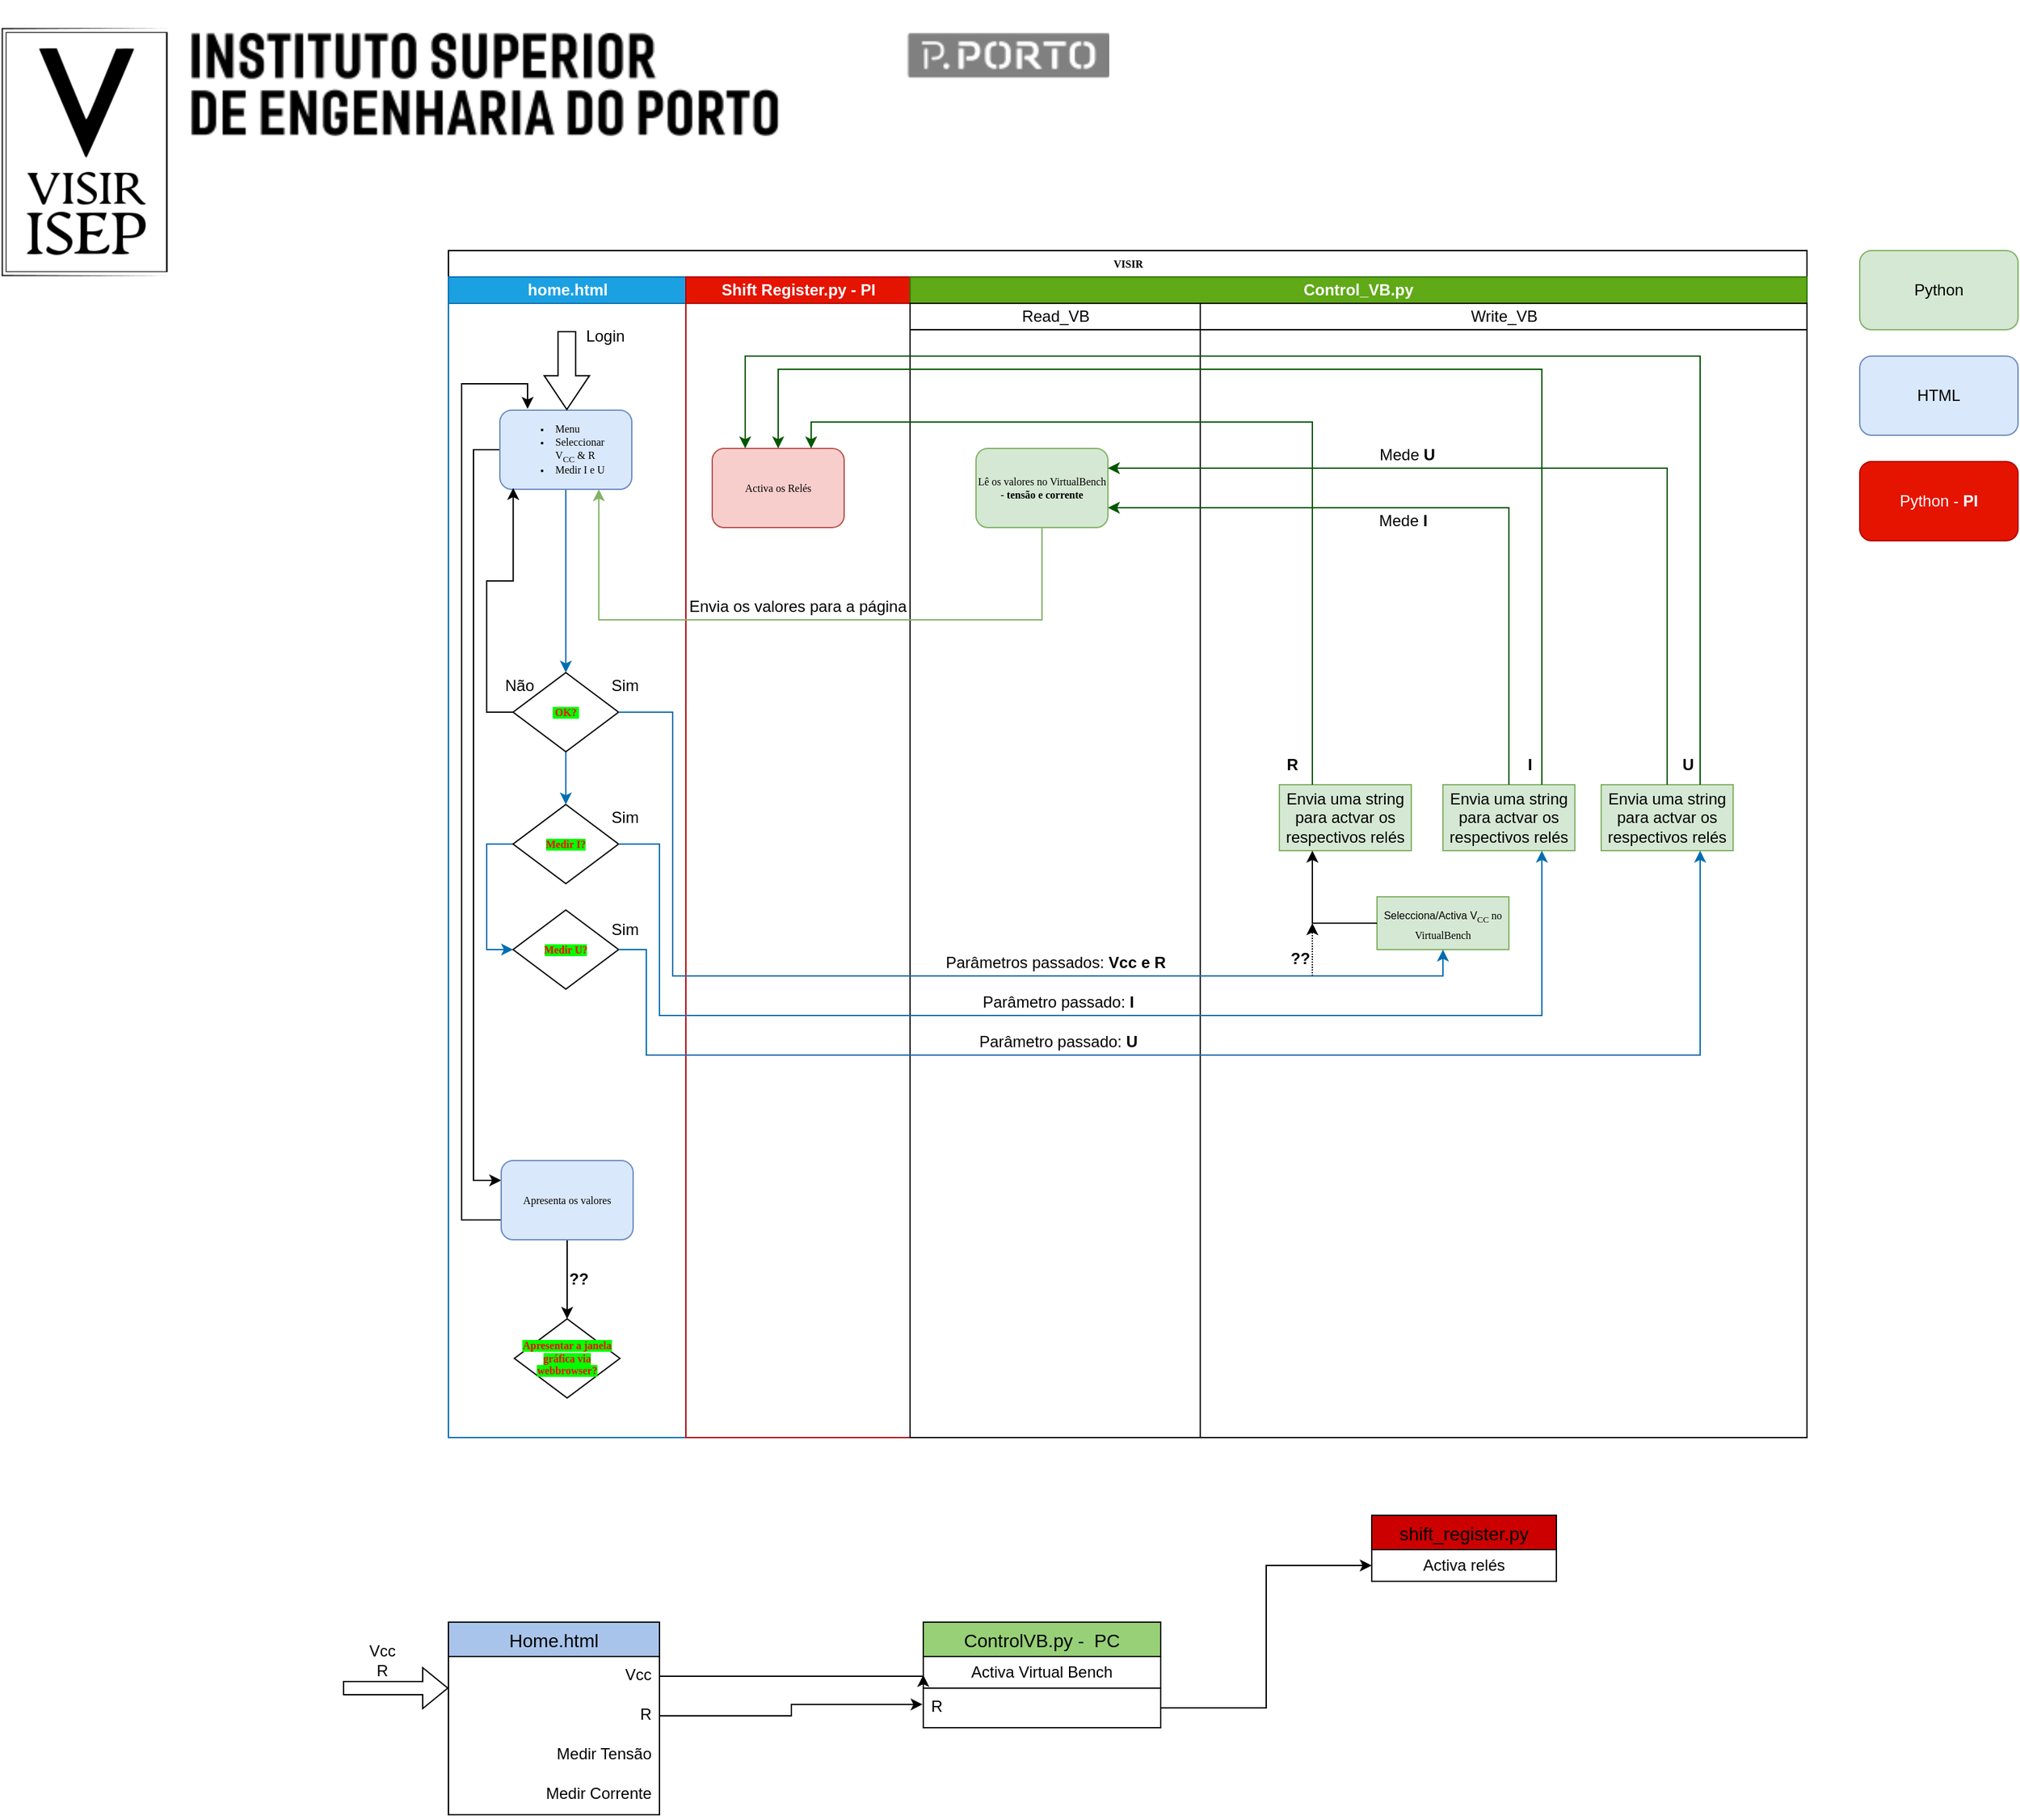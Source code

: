 <mxfile version="23.0.2" type="github">
  <diagram name="Page-1" id="74e2e168-ea6b-b213-b513-2b3c1d86103e">
    <mxGraphModel dx="1120" dy="476" grid="1" gridSize="10" guides="1" tooltips="1" connect="1" arrows="1" fold="1" page="1" pageScale="1" pageWidth="1654" pageHeight="1169" background="none" math="0" shadow="0">
      <root>
        <mxCell id="0" />
        <mxCell id="1" parent="0" />
        <mxCell id="77e6c97f196da883-1" value="VISIR" style="swimlane;html=1;childLayout=stackLayout;startSize=20;rounded=0;shadow=0;labelBackgroundColor=none;strokeWidth=1;fontFamily=Verdana;fontSize=8;align=center;glass=0;" parent="1" vertex="1">
          <mxGeometry x="370" y="210" width="1030" height="900" as="geometry">
            <mxRectangle x="70" y="40" width="60" height="20" as="alternateBounds" />
          </mxGeometry>
        </mxCell>
        <mxCell id="77e6c97f196da883-2" value="home.html" style="swimlane;html=1;startSize=20;fillColor=#1ba1e2;fontColor=#ffffff;strokeColor=#006EAF;" parent="77e6c97f196da883-1" vertex="1">
          <mxGeometry y="20" width="180" height="880" as="geometry" />
        </mxCell>
        <mxCell id="Stz53FhgeXE6KHRWkM9m-19" style="edgeStyle=orthogonalEdgeStyle;rounded=0;orthogonalLoop=1;jettySize=auto;html=1;exitX=0;exitY=0.5;exitDx=0;exitDy=0;entryX=0;entryY=0.25;entryDx=0;entryDy=0;" parent="77e6c97f196da883-2" source="77e6c97f196da883-8" target="Stz53FhgeXE6KHRWkM9m-18" edge="1">
          <mxGeometry relative="1" as="geometry" />
        </mxCell>
        <mxCell id="M2YFyVoE7GtHk2X1bXnB-52" style="edgeStyle=orthogonalEdgeStyle;rounded=0;orthogonalLoop=1;jettySize=auto;html=1;entryX=0.5;entryY=0;entryDx=0;entryDy=0;fillColor=#1ba1e2;strokeColor=#006EAF;" parent="77e6c97f196da883-2" source="77e6c97f196da883-8" target="77e6c97f196da883-13" edge="1">
          <mxGeometry relative="1" as="geometry">
            <Array as="points">
              <mxPoint x="89" y="280" />
              <mxPoint x="89" y="280" />
            </Array>
          </mxGeometry>
        </mxCell>
        <mxCell id="77e6c97f196da883-8" value="&lt;div align=&quot;left&quot;&gt;&lt;ul&gt;&lt;li&gt;Menu&lt;/li&gt;&lt;li&gt;Seleccionar V&lt;sub&gt;CC&lt;/sub&gt;&amp;nbsp;&amp;amp; R&lt;/li&gt;&lt;li&gt;Medir I e U&lt;/li&gt;&lt;/ul&gt;&lt;/div&gt;" style="rounded=1;whiteSpace=wrap;html=1;shadow=0;labelBackgroundColor=none;strokeWidth=1;fontFamily=Verdana;fontSize=8;align=left;fillColor=#dae8fc;strokeColor=#6c8ebf;" parent="77e6c97f196da883-2" vertex="1">
          <mxGeometry x="39" y="101" width="100" height="60" as="geometry" />
        </mxCell>
        <mxCell id="M2YFyVoE7GtHk2X1bXnB-54" value="" style="edgeStyle=orthogonalEdgeStyle;rounded=0;orthogonalLoop=1;jettySize=auto;html=1;fillColor=#1ba1e2;strokeColor=#006EAF;" parent="77e6c97f196da883-2" source="77e6c97f196da883-13" target="M2YFyVoE7GtHk2X1bXnB-53" edge="1">
          <mxGeometry relative="1" as="geometry" />
        </mxCell>
        <mxCell id="77e6c97f196da883-13" value="&lt;font color=&quot;#ff0000&quot;&gt;&lt;span style=&quot;background-color: rgb(0, 255, 0);&quot;&gt;&lt;b&gt;&amp;nbsp;OK?&amp;nbsp; &lt;br&gt;&lt;/b&gt;&lt;/span&gt;&lt;/font&gt;" style="rhombus;whiteSpace=wrap;html=1;rounded=0;shadow=0;labelBackgroundColor=none;strokeWidth=1;fontFamily=Verdana;fontSize=8;align=center;" parent="77e6c97f196da883-2" vertex="1">
          <mxGeometry x="49" y="300" width="80" height="60" as="geometry" />
        </mxCell>
        <mxCell id="Stz53FhgeXE6KHRWkM9m-17" value="Login" style="text;html=1;strokeColor=none;fillColor=none;align=center;verticalAlign=middle;whiteSpace=wrap;rounded=0;" parent="77e6c97f196da883-2" vertex="1">
          <mxGeometry x="89" y="30" width="60" height="30" as="geometry" />
        </mxCell>
        <mxCell id="Stz53FhgeXE6KHRWkM9m-20" style="edgeStyle=orthogonalEdgeStyle;rounded=0;orthogonalLoop=1;jettySize=auto;html=1;exitX=0;exitY=0.75;exitDx=0;exitDy=0;" parent="77e6c97f196da883-2" source="Stz53FhgeXE6KHRWkM9m-18" edge="1">
          <mxGeometry relative="1" as="geometry">
            <mxPoint x="60" y="100" as="targetPoint" />
            <Array as="points">
              <mxPoint x="10" y="715" />
              <mxPoint x="10" y="81" />
              <mxPoint x="60" y="81" />
            </Array>
          </mxGeometry>
        </mxCell>
        <mxCell id="Stz53FhgeXE6KHRWkM9m-26" value="" style="edgeStyle=orthogonalEdgeStyle;rounded=0;orthogonalLoop=1;jettySize=auto;html=1;" parent="77e6c97f196da883-2" source="Stz53FhgeXE6KHRWkM9m-18" target="Stz53FhgeXE6KHRWkM9m-25" edge="1">
          <mxGeometry relative="1" as="geometry" />
        </mxCell>
        <mxCell id="Stz53FhgeXE6KHRWkM9m-18" value="Apresenta os valores" style="rounded=1;whiteSpace=wrap;html=1;shadow=0;labelBackgroundColor=none;strokeWidth=1;fontFamily=Verdana;fontSize=8;align=center;fillColor=#dae8fc;strokeColor=#6c8ebf;" parent="77e6c97f196da883-2" vertex="1">
          <mxGeometry x="40" y="670" width="100" height="60" as="geometry" />
        </mxCell>
        <mxCell id="Stz53FhgeXE6KHRWkM9m-25" value="&lt;font color=&quot;#ff0000&quot;&gt;&lt;span style=&quot;background-color: rgb(0, 255, 0);&quot;&gt;&lt;b&gt;Apresentar a janela gráfica via webbrowser?&lt;br&gt;&lt;/b&gt;&lt;/span&gt;&lt;/font&gt;" style="rhombus;whiteSpace=wrap;html=1;rounded=0;shadow=0;labelBackgroundColor=none;strokeWidth=1;fontFamily=Verdana;fontSize=8;align=center;" parent="77e6c97f196da883-2" vertex="1">
          <mxGeometry x="50" y="790" width="80" height="60" as="geometry" />
        </mxCell>
        <mxCell id="Stz53FhgeXE6KHRWkM9m-16" value="" style="shape=flexArrow;endArrow=classic;html=1;rounded=0;width=13.333;endSize=8.22;" parent="77e6c97f196da883-2" edge="1">
          <mxGeometry width="50" height="50" relative="1" as="geometry">
            <mxPoint x="89.76" y="41" as="sourcePoint" />
            <mxPoint x="89.76" y="101" as="targetPoint" />
          </mxGeometry>
        </mxCell>
        <mxCell id="M2YFyVoE7GtHk2X1bXnB-59" style="edgeStyle=orthogonalEdgeStyle;rounded=0;orthogonalLoop=1;jettySize=auto;html=1;exitX=0;exitY=0.5;exitDx=0;exitDy=0;entryX=0;entryY=0.5;entryDx=0;entryDy=0;fillColor=#1ba1e2;strokeColor=#006EAF;" parent="77e6c97f196da883-2" source="M2YFyVoE7GtHk2X1bXnB-53" target="M2YFyVoE7GtHk2X1bXnB-58" edge="1">
          <mxGeometry relative="1" as="geometry" />
        </mxCell>
        <mxCell id="M2YFyVoE7GtHk2X1bXnB-53" value="&lt;font color=&quot;#ff0000&quot;&gt;&lt;span style=&quot;background-color: rgb(0, 255, 0);&quot;&gt;&lt;b&gt;Medir I?&lt;br&gt;&lt;/b&gt;&lt;/span&gt;&lt;/font&gt;" style="rhombus;whiteSpace=wrap;html=1;rounded=0;shadow=0;labelBackgroundColor=none;strokeWidth=1;fontFamily=Verdana;fontSize=8;align=center;" parent="77e6c97f196da883-2" vertex="1">
          <mxGeometry x="49" y="400" width="80" height="60" as="geometry" />
        </mxCell>
        <mxCell id="M2YFyVoE7GtHk2X1bXnB-58" value="&lt;font color=&quot;#ff0000&quot;&gt;&lt;span style=&quot;background-color: rgb(0, 255, 0);&quot;&gt;&lt;b&gt;Medir U?&lt;br&gt;&lt;/b&gt;&lt;/span&gt;&lt;/font&gt;" style="rhombus;whiteSpace=wrap;html=1;rounded=0;shadow=0;labelBackgroundColor=none;strokeWidth=1;fontFamily=Verdana;fontSize=8;align=center;" parent="77e6c97f196da883-2" vertex="1">
          <mxGeometry x="49" y="480" width="80" height="60" as="geometry" />
        </mxCell>
        <mxCell id="M2YFyVoE7GtHk2X1bXnB-63" value="Sim" style="text;html=1;strokeColor=none;fillColor=none;align=center;verticalAlign=middle;whiteSpace=wrap;rounded=0;" parent="77e6c97f196da883-2" vertex="1">
          <mxGeometry x="119" y="300" width="30" height="20" as="geometry" />
        </mxCell>
        <mxCell id="M2YFyVoE7GtHk2X1bXnB-64" style="edgeStyle=orthogonalEdgeStyle;rounded=0;orthogonalLoop=1;jettySize=auto;html=1;exitX=0;exitY=0.5;exitDx=0;exitDy=0;entryX=0.101;entryY=0.983;entryDx=0;entryDy=0;entryPerimeter=0;" parent="77e6c97f196da883-2" source="77e6c97f196da883-13" target="77e6c97f196da883-8" edge="1">
          <mxGeometry relative="1" as="geometry" />
        </mxCell>
        <mxCell id="M2YFyVoE7GtHk2X1bXnB-66" value="Não" style="text;html=1;strokeColor=none;fillColor=none;align=center;verticalAlign=middle;whiteSpace=wrap;rounded=0;" parent="77e6c97f196da883-2" vertex="1">
          <mxGeometry x="39" y="300" width="30" height="20" as="geometry" />
        </mxCell>
        <mxCell id="M2YFyVoE7GtHk2X1bXnB-67" value="Sim" style="text;html=1;strokeColor=none;fillColor=none;align=center;verticalAlign=middle;whiteSpace=wrap;rounded=0;" parent="77e6c97f196da883-2" vertex="1">
          <mxGeometry x="119" y="400" width="30" height="20" as="geometry" />
        </mxCell>
        <mxCell id="M2YFyVoE7GtHk2X1bXnB-68" value="Sim" style="text;html=1;strokeColor=none;fillColor=none;align=center;verticalAlign=middle;whiteSpace=wrap;rounded=0;" parent="77e6c97f196da883-2" vertex="1">
          <mxGeometry x="119" y="485" width="30" height="20" as="geometry" />
        </mxCell>
        <mxCell id="91q0ghGjpq0emtfq6_aE-26" value="&lt;div&gt;&lt;b&gt;??&lt;/b&gt;&lt;/div&gt;" style="text;html=1;strokeColor=none;fillColor=none;align=center;verticalAlign=middle;whiteSpace=wrap;rounded=0;" parent="77e6c97f196da883-2" vertex="1">
          <mxGeometry x="89" y="750" width="20" height="20" as="geometry" />
        </mxCell>
        <mxCell id="77e6c97f196da883-40" style="edgeStyle=orthogonalEdgeStyle;rounded=1;html=1;labelBackgroundColor=none;startArrow=none;startFill=0;startSize=5;endArrow=classicThin;endFill=1;endSize=5;jettySize=auto;orthogonalLoop=1;strokeWidth=1;fontFamily=Verdana;fontSize=8" parent="77e6c97f196da883-1" edge="1">
          <mxGeometry relative="1" as="geometry">
            <mxPoint x="660" y="20" as="sourcePoint" />
            <mxPoint x="660" y="20" as="targetPoint" />
          </mxGeometry>
        </mxCell>
        <mxCell id="77e6c97f196da883-3" value="Shift Register.py - PI" style="swimlane;html=1;startSize=20;fillColor=#e51400;fontColor=#ffffff;strokeColor=#B20000;" parent="77e6c97f196da883-1" vertex="1">
          <mxGeometry x="180" y="20" width="170" height="880" as="geometry" />
        </mxCell>
        <mxCell id="77e6c97f196da883-11" value="Activa os Relés" style="rounded=1;whiteSpace=wrap;html=1;shadow=0;labelBackgroundColor=none;strokeWidth=1;fontFamily=Verdana;fontSize=8;align=center;fillColor=#f8cecc;strokeColor=#b85450;" parent="77e6c97f196da883-3" vertex="1">
          <mxGeometry x="20" y="130" width="100" height="60" as="geometry" />
        </mxCell>
        <mxCell id="8H8KK3qULcMsiAke63Tr-47" value="&lt;div&gt;Envia os valores para a página&lt;/div&gt;" style="text;html=1;strokeColor=none;fillColor=none;align=center;verticalAlign=middle;whiteSpace=wrap;rounded=0;" parent="77e6c97f196da883-3" vertex="1">
          <mxGeometry y="240" width="170" height="20" as="geometry" />
        </mxCell>
        <mxCell id="8H8KK3qULcMsiAke63Tr-33" style="edgeStyle=orthogonalEdgeStyle;rounded=0;orthogonalLoop=1;jettySize=auto;html=1;exitX=0.5;exitY=1;exitDx=0;exitDy=0;" parent="77e6c97f196da883-1" source="8H8KK3qULcMsiAke63Tr-32" target="8H8KK3qULcMsiAke63Tr-32" edge="1">
          <mxGeometry relative="1" as="geometry" />
        </mxCell>
        <mxCell id="8H8KK3qULcMsiAke63Tr-32" value="Control_VB.py" style="swimlane;whiteSpace=wrap;html=1;startSize=20;fillColor=#60a917;fontColor=#ffffff;strokeColor=#2D7600;" parent="77e6c97f196da883-1" vertex="1">
          <mxGeometry x="350" y="20" width="680" height="880" as="geometry" />
        </mxCell>
        <mxCell id="77e6c97f196da883-4" value="&lt;span style=&quot;font-weight: normal;&quot;&gt;Read_VB&lt;/span&gt;" style="swimlane;html=1;startSize=20;" parent="8H8KK3qULcMsiAke63Tr-32" vertex="1">
          <mxGeometry y="20" width="220" height="860" as="geometry" />
        </mxCell>
        <mxCell id="77e6c97f196da883-12" value="&lt;div&gt;Lê os valores no VirtualBench -&lt;b&gt; tensão e corrente&lt;/b&gt;&lt;/div&gt;" style="rounded=1;whiteSpace=wrap;html=1;shadow=0;labelBackgroundColor=none;strokeWidth=1;fontFamily=Verdana;fontSize=8;align=center;fillColor=#d5e8d4;strokeColor=#82b366;" parent="77e6c97f196da883-4" vertex="1">
          <mxGeometry x="50" y="110" width="100" height="60" as="geometry" />
        </mxCell>
        <mxCell id="M2YFyVoE7GtHk2X1bXnB-7" value="Parâmetros passados: &lt;b&gt;Vcc e R&lt;/b&gt;" style="text;html=1;strokeColor=none;fillColor=none;align=center;verticalAlign=middle;whiteSpace=wrap;rounded=0;" parent="77e6c97f196da883-4" vertex="1">
          <mxGeometry x="22.5" y="490" width="175" height="20" as="geometry" />
        </mxCell>
        <mxCell id="M2YFyVoE7GtHk2X1bXnB-69" value="Parâmetro passado: &lt;b&gt;I&lt;/b&gt;" style="text;html=1;strokeColor=none;fillColor=none;align=center;verticalAlign=middle;whiteSpace=wrap;rounded=0;" parent="77e6c97f196da883-4" vertex="1">
          <mxGeometry x="25" y="520" width="175" height="20" as="geometry" />
        </mxCell>
        <mxCell id="M2YFyVoE7GtHk2X1bXnB-70" value="Parâmetro passado: &lt;b&gt;U&lt;/b&gt;" style="text;html=1;strokeColor=none;fillColor=none;align=center;verticalAlign=middle;whiteSpace=wrap;rounded=0;" parent="77e6c97f196da883-4" vertex="1">
          <mxGeometry x="25" y="550" width="175" height="20" as="geometry" />
        </mxCell>
        <mxCell id="77e6c97f196da883-5" value="&lt;span style=&quot;font-weight: normal;&quot;&gt;Write_VB&lt;/span&gt;" style="swimlane;html=1;startSize=20;" parent="8H8KK3qULcMsiAke63Tr-32" vertex="1">
          <mxGeometry x="220" y="20" width="460" height="860" as="geometry" />
        </mxCell>
        <mxCell id="M2YFyVoE7GtHk2X1bXnB-13" value="&lt;div&gt;&lt;b&gt;R&lt;/b&gt;&lt;/div&gt;" style="text;html=1;strokeColor=none;fillColor=none;align=center;verticalAlign=middle;whiteSpace=wrap;rounded=0;" parent="77e6c97f196da883-5" vertex="1">
          <mxGeometry x="60" y="340" width="20" height="20" as="geometry" />
        </mxCell>
        <mxCell id="8H8KK3qULcMsiAke63Tr-107" value="Envia uma string para actvar os respectivos relés" style="whiteSpace=wrap;html=1;fillColor=#d5e8d4;strokeColor=#82b366;" parent="77e6c97f196da883-5" vertex="1">
          <mxGeometry x="60" y="365" width="100" height="50" as="geometry" />
        </mxCell>
        <mxCell id="8H8KK3qULcMsiAke63Tr-106" value="&lt;font style=&quot;font-size: 8px;&quot;&gt;Selecciona/Activa V&lt;sub style=&quot;border-color: var(--border-color); font-family: Verdana;&quot;&gt;CC&lt;/sub&gt;&lt;span style=&quot;font-family: Verdana;&quot;&gt;&amp;nbsp;no VirtualBench&lt;/span&gt;&lt;/font&gt;" style="whiteSpace=wrap;html=1;fillColor=#d5e8d4;strokeColor=#82b366;" parent="77e6c97f196da883-5" vertex="1">
          <mxGeometry x="134" y="450" width="100" height="40" as="geometry" />
        </mxCell>
        <mxCell id="M2YFyVoE7GtHk2X1bXnB-9" style="edgeStyle=orthogonalEdgeStyle;rounded=0;orthogonalLoop=1;jettySize=auto;html=1;exitX=0;exitY=0.5;exitDx=0;exitDy=0;entryX=0.25;entryY=1;entryDx=0;entryDy=0;" parent="77e6c97f196da883-5" source="8H8KK3qULcMsiAke63Tr-106" target="8H8KK3qULcMsiAke63Tr-107" edge="1">
          <mxGeometry relative="1" as="geometry" />
        </mxCell>
        <mxCell id="8H8KK3qULcMsiAke63Tr-109" value="Envia uma string para actvar os respectivos relés" style="whiteSpace=wrap;html=1;fillColor=#d5e8d4;strokeColor=#82b366;" parent="77e6c97f196da883-5" vertex="1">
          <mxGeometry x="184" y="365" width="100" height="50" as="geometry" />
        </mxCell>
        <mxCell id="M2YFyVoE7GtHk2X1bXnB-49" value="Envia uma string para actvar os respectivos relés" style="whiteSpace=wrap;html=1;fillColor=#d5e8d4;strokeColor=#82b366;" parent="77e6c97f196da883-5" vertex="1">
          <mxGeometry x="304" y="365" width="100" height="50" as="geometry" />
        </mxCell>
        <mxCell id="M2YFyVoE7GtHk2X1bXnB-72" value="&lt;div&gt;&lt;b&gt;U&lt;/b&gt;&lt;/div&gt;" style="text;html=1;strokeColor=none;fillColor=none;align=center;verticalAlign=middle;whiteSpace=wrap;rounded=0;" parent="77e6c97f196da883-5" vertex="1">
          <mxGeometry x="360" y="340" width="20" height="20" as="geometry" />
        </mxCell>
        <mxCell id="M2YFyVoE7GtHk2X1bXnB-91" value="&lt;div&gt;&lt;b&gt;I&lt;/b&gt;&lt;/div&gt;" style="text;html=1;strokeColor=none;fillColor=none;align=center;verticalAlign=middle;whiteSpace=wrap;rounded=0;" parent="77e6c97f196da883-5" vertex="1">
          <mxGeometry x="240" y="340" width="20" height="20" as="geometry" />
        </mxCell>
        <mxCell id="M2YFyVoE7GtHk2X1bXnB-94" value="" style="endArrow=classic;html=1;rounded=0;dashed=1;dashPattern=1 1;" parent="77e6c97f196da883-5" edge="1">
          <mxGeometry width="50" height="50" relative="1" as="geometry">
            <mxPoint x="85" y="510" as="sourcePoint" />
            <mxPoint x="85" y="470" as="targetPoint" />
          </mxGeometry>
        </mxCell>
        <mxCell id="M2YFyVoE7GtHk2X1bXnB-95" value="&lt;div&gt;&lt;b&gt;??&lt;/b&gt;&lt;/div&gt;" style="text;html=1;strokeColor=none;fillColor=none;align=center;verticalAlign=middle;whiteSpace=wrap;rounded=0;" parent="77e6c97f196da883-5" vertex="1">
          <mxGeometry x="66" y="487" width="20" height="20" as="geometry" />
        </mxCell>
        <mxCell id="91q0ghGjpq0emtfq6_aE-4" value="Mede &lt;b&gt;I&lt;/b&gt;" style="text;html=1;strokeColor=none;fillColor=none;align=center;verticalAlign=middle;whiteSpace=wrap;rounded=0;" parent="77e6c97f196da883-5" vertex="1">
          <mxGeometry x="124" y="150" width="60" height="30" as="geometry" />
        </mxCell>
        <mxCell id="91q0ghGjpq0emtfq6_aE-25" value="Mede &lt;b&gt;U&lt;/b&gt;" style="text;html=1;strokeColor=none;fillColor=none;align=center;verticalAlign=middle;whiteSpace=wrap;rounded=0;" parent="77e6c97f196da883-5" vertex="1">
          <mxGeometry x="127" y="100" width="60" height="30" as="geometry" />
        </mxCell>
        <mxCell id="91q0ghGjpq0emtfq6_aE-1" style="edgeStyle=orthogonalEdgeStyle;rounded=0;orthogonalLoop=1;jettySize=auto;html=1;exitX=0.5;exitY=0;exitDx=0;exitDy=0;entryX=1;entryY=0.75;entryDx=0;entryDy=0;fillColor=#008a00;strokeColor=#005700;" parent="8H8KK3qULcMsiAke63Tr-32" source="8H8KK3qULcMsiAke63Tr-109" target="77e6c97f196da883-12" edge="1">
          <mxGeometry relative="1" as="geometry" />
        </mxCell>
        <mxCell id="91q0ghGjpq0emtfq6_aE-2" style="edgeStyle=orthogonalEdgeStyle;rounded=0;orthogonalLoop=1;jettySize=auto;html=1;exitX=0.5;exitY=0;exitDx=0;exitDy=0;entryX=1;entryY=0.25;entryDx=0;entryDy=0;fillColor=#008a00;strokeColor=#005700;" parent="8H8KK3qULcMsiAke63Tr-32" source="M2YFyVoE7GtHk2X1bXnB-49" target="77e6c97f196da883-12" edge="1">
          <mxGeometry relative="1" as="geometry" />
        </mxCell>
        <mxCell id="Stz53FhgeXE6KHRWkM9m-15" style="edgeStyle=orthogonalEdgeStyle;rounded=0;orthogonalLoop=1;jettySize=auto;html=1;exitX=0.5;exitY=1;exitDx=0;exitDy=0;entryX=0.75;entryY=1;entryDx=0;entryDy=0;fillColor=#d5e8d4;strokeColor=#82b366;" parent="77e6c97f196da883-1" source="77e6c97f196da883-12" target="77e6c97f196da883-8" edge="1">
          <mxGeometry relative="1" as="geometry">
            <Array as="points">
              <mxPoint x="450" y="280" />
              <mxPoint x="114" y="280" />
            </Array>
            <mxPoint x="380" y="220" as="sourcePoint" />
            <mxPoint x="110" y="190" as="targetPoint" />
          </mxGeometry>
        </mxCell>
        <mxCell id="8H8KK3qULcMsiAke63Tr-96" style="edgeStyle=orthogonalEdgeStyle;rounded=0;orthogonalLoop=1;jettySize=auto;html=1;entryX=0.75;entryY=0;entryDx=0;entryDy=0;exitX=0.25;exitY=0;exitDx=0;exitDy=0;fillColor=#008a00;strokeColor=#005700;" parent="77e6c97f196da883-1" source="8H8KK3qULcMsiAke63Tr-107" target="77e6c97f196da883-11" edge="1">
          <mxGeometry relative="1" as="geometry">
            <mxPoint x="860" y="120" as="sourcePoint" />
            <Array as="points">
              <mxPoint x="655" y="130" />
              <mxPoint x="275" y="130" />
            </Array>
          </mxGeometry>
        </mxCell>
        <mxCell id="Stz53FhgeXE6KHRWkM9m-8" style="edgeStyle=orthogonalEdgeStyle;rounded=0;orthogonalLoop=1;jettySize=auto;html=1;exitX=1;exitY=0.5;exitDx=0;exitDy=0;entryX=0.5;entryY=1;entryDx=0;entryDy=0;fillColor=#1ba1e2;strokeColor=#006EAF;" parent="77e6c97f196da883-1" source="77e6c97f196da883-13" target="8H8KK3qULcMsiAke63Tr-106" edge="1">
          <mxGeometry relative="1" as="geometry">
            <mxPoint x="840" y="280" as="targetPoint" />
            <Array as="points">
              <mxPoint x="170" y="350" />
              <mxPoint x="170" y="550" />
              <mxPoint x="754" y="550" />
            </Array>
          </mxGeometry>
        </mxCell>
        <mxCell id="M2YFyVoE7GtHk2X1bXnB-55" style="edgeStyle=orthogonalEdgeStyle;rounded=0;orthogonalLoop=1;jettySize=auto;html=1;exitX=1;exitY=0.5;exitDx=0;exitDy=0;entryX=0.75;entryY=1;entryDx=0;entryDy=0;fillColor=#1ba1e2;strokeColor=#006EAF;" parent="77e6c97f196da883-1" source="M2YFyVoE7GtHk2X1bXnB-53" target="8H8KK3qULcMsiAke63Tr-109" edge="1">
          <mxGeometry relative="1" as="geometry">
            <Array as="points">
              <mxPoint x="160" y="450" />
              <mxPoint x="160" y="580" />
              <mxPoint x="829" y="580" />
            </Array>
          </mxGeometry>
        </mxCell>
        <mxCell id="M2YFyVoE7GtHk2X1bXnB-56" style="edgeStyle=orthogonalEdgeStyle;rounded=0;orthogonalLoop=1;jettySize=auto;html=1;exitX=0.75;exitY=0;exitDx=0;exitDy=0;entryX=0.5;entryY=0;entryDx=0;entryDy=0;fillColor=#008a00;strokeColor=#005700;" parent="77e6c97f196da883-1" source="8H8KK3qULcMsiAke63Tr-109" target="77e6c97f196da883-11" edge="1">
          <mxGeometry relative="1" as="geometry">
            <Array as="points">
              <mxPoint x="829" y="90" />
              <mxPoint x="250" y="90" />
            </Array>
          </mxGeometry>
        </mxCell>
        <mxCell id="M2YFyVoE7GtHk2X1bXnB-60" style="edgeStyle=orthogonalEdgeStyle;rounded=0;orthogonalLoop=1;jettySize=auto;html=1;exitX=1;exitY=0.5;exitDx=0;exitDy=0;entryX=0.75;entryY=1;entryDx=0;entryDy=0;fillColor=#1ba1e2;strokeColor=#006EAF;" parent="77e6c97f196da883-1" source="M2YFyVoE7GtHk2X1bXnB-58" target="M2YFyVoE7GtHk2X1bXnB-49" edge="1">
          <mxGeometry relative="1" as="geometry">
            <Array as="points">
              <mxPoint x="150" y="530" />
              <mxPoint x="150" y="610" />
              <mxPoint x="949" y="610" />
            </Array>
          </mxGeometry>
        </mxCell>
        <mxCell id="M2YFyVoE7GtHk2X1bXnB-61" style="edgeStyle=orthogonalEdgeStyle;rounded=0;orthogonalLoop=1;jettySize=auto;html=1;exitX=0.75;exitY=0;exitDx=0;exitDy=0;entryX=0.25;entryY=0;entryDx=0;entryDy=0;fillColor=#008a00;strokeColor=#005700;" parent="77e6c97f196da883-1" source="M2YFyVoE7GtHk2X1bXnB-49" target="77e6c97f196da883-11" edge="1">
          <mxGeometry relative="1" as="geometry">
            <Array as="points">
              <mxPoint x="949" y="80" />
              <mxPoint x="225" y="80" />
            </Array>
          </mxGeometry>
        </mxCell>
        <mxCell id="Stz53FhgeXE6KHRWkM9m-22" value="Python" style="rounded=1;whiteSpace=wrap;html=1;fillColor=#d5e8d4;strokeColor=#82b366;" parent="1" vertex="1">
          <mxGeometry x="1440" y="210" width="120" height="60" as="geometry" />
        </mxCell>
        <mxCell id="Stz53FhgeXE6KHRWkM9m-23" value="HTML" style="rounded=1;whiteSpace=wrap;html=1;fillColor=#dae8fc;strokeColor=#6c8ebf;shadow=0;" parent="1" vertex="1">
          <mxGeometry x="1440" y="290" width="120" height="60" as="geometry" />
        </mxCell>
        <mxCell id="91q0ghGjpq0emtfq6_aE-27" value="Python - &lt;b&gt;PI&lt;/b&gt;" style="rounded=1;whiteSpace=wrap;html=1;fillColor=#e51400;strokeColor=#B20000;fontColor=#ffffff;" parent="1" vertex="1">
          <mxGeometry x="1440" y="370" width="120" height="60" as="geometry" />
        </mxCell>
        <mxCell id="91q0ghGjpq0emtfq6_aE-29" value="" style="shape=image;verticalLabelPosition=bottom;labelBackgroundColor=default;verticalAlign=top;aspect=fixed;imageAspect=0;image=data:image/png,iVBORw0KGgoAAAANSUhEUgAAANAAAAE0CAYAAABdBr1UAAAACXBIWXMAAC4j&#xa;AAAuIwF4pT92AAAAGXRFWHRTb2Z0d2FyZQB3d3cuaW5rc2NhcGUub3Jnm+48&#xa;GgAAIABJREFUeJztnXe4JVWVt9/V3dB0IEqTh6CiBMOogIgyCKIzgIoR5xNE&#xa;sEUBAwzmEWfa9DiKM9o0IBJUGgFFBQQMCCIIqAMiEkWS4Kgk0W460HRa3x97&#xa;H+7pcyvX3nWqzl3v89TTfU9Vrb1PnfpVWHvttURVMQyjGpOG3QHD6DJTev8R&#xa;kaq3okXAyjDdKcRyYEmD7QEsAJq8VT8BLCuw3ePAqpK2nwSWDny2GliYs1+V&#xa;Y7AM912SWAysSFn395LtgPtOT2asX4k7V/sp8r2TWKKqy6FPQJ4r/FIGxR3c&#xa;suR94SQqf2Gc8MqQdMCLUOWCskJVF1doyxgygwK6TlU/P5SeGEYHsXcgw6iB&#xa;CcgwajD4CLcGNRwLhjHSqKpAjoD6NzQMY/xNxR7hDKMGJiDDqIEJyDBqYAIy&#xa;jBqYgAyjBiYgw6iBCcgwamACMowamIAMowYmIMOogQnIMGpgAjKMGpiADKMG&#xa;JiDDqIEJyDBqYAIyjBqYgAyjBiYgw6hB7pTutiMipwHPB9YD1gbWAab1bTIF&#xa;WLek2YeAbXrJ84zxiMgOwGH+z+nAVP//DQDB/RYz/GczgbX6dk/K07cYeBD4&#xa;paqeHaHLUei8gHBZLHcLbHMz4HXA+YHtjhIfBGZHsFslcebQGIVHuJMpn962&#xa;CEdFsDkSiMj6wL9GML0K+GoEu9HovIBU9Y/AJRFMv1xEdo5gdxR4O2OPZyH5&#xa;vqreH8FuNDovIM+8SHaPiGS367wrkt2TItmNxkgISFWvBG6NYPrtIhLjSttZ&#xa;RGQvIMad+Q7gqgh2ozISAvKcEsHmBsBbItjtMrHeDU/UDlZ7GyUBzQf+FsHu&#xa;kRFsdhIRmYXzToZmAfDNCHajMzICUtWlwDcimN5VRHaJYLeLHMHYeE9Ivq6q&#xa;TRdNC8LICMgzjzgu7XdHsNkpRGQScZwqCpwawW4jjJSAvAv0RxFMv1VENoxg&#xa;t0vsD2wbwe4PVfWuCHYbYaQE5Inh0p4OHBLBbpeI5TzonOu6n1EU0OXAnRHs&#xa;HiUiE7LUi4hsDfxzBNP3AD+JYLcxRk5A3hV6cgTTOwJ7RrDbBY4EJkewO09V&#xa;V0ew2xgjJyDPWcQJSpxw8XEisjbwjgimF+N+p04zkgJS1UW4caHQvEFENo1g&#xa;t828AYjxneeraqcir5MYSQF55gGhHw/WBg4PbLPtxLrrfiWS3UYZWQGp6t3E&#xa;eUE9SkRivA+0DhGJ9d53hareFsFu44ysgDwxXNqxPFJt5Gjc7NLQdNp13c+o&#xa;C+hHQIxBupGPjxOR6cDBEUw/AFwawe5QGGkBeZd2jGftA0Rk2wh228TBQIzo&#xa;i5NVNUa41VAYaQF5zgQeD2xzEvDOwDbbRoz4vyeAr0WwOzRGXkDepX1OBNOz&#xa;RWSt/M26h4jsBrwogulzVPWxCHaHxsgLyDMPF/Ubkl7mnlEkluu6s1HXaUwI&#xa;Aanq74ArI5geucgEEdkAOCiC6WtU9cYIdofKhBCQJ4ZLe28R2SmC3WFyOC76&#xa;PDQj47ruZyIJ6BLgDxHsjkzmHh9tHsN58Bfgwgh2h86EEZCP+o3h0j7Mj5mM&#xa;AvsAz45g9yuquiKC3aEzYQTkOR2Xlzkko5S5J8Y73XLccR9JJpSAVHUBcG4E&#xa;052PTBCRzYDXRjD9bVV9OILdVjChBOSZS3iX9m4iEmPcpEmOYM0KCqEYSedB&#xa;jwknIFW9Hfh5BNOdzdzjo8tjVFq4UVWvj2C3NUw4AXliuLQP7nDmnlcD20Sw&#xa;OzeCzVYxUQV0EXB/YJuxopebIIbz4FHgOxHstooJKSAfDXxaBNNHdy1zj4g8&#xa;HXhlBNNfVdVlEey2igkpIM/pQOgfuIuZe44k/Hmwko4VyqrKhBWQqv4V+FYE&#xa;051xaYvIVFyxrNBcoKp/imC3dUxYAXlOjGDzjR3K3PNmYJMIdkfadd3PhBaQ&#xa;qt4EXBfYbJcy98Rwvd+sqtdEsNtKJrSAPDFc2ke2PXOPjyJ/WQTTI++67scE&#xa;BN8DQj+vbwO8KrDN0Lw3gs1HgfMi2G0tE15AqrqSOC7t1joTRGQmccasTp0I&#xa;rut+JryAPKcBTwa2eYCvatBGDgHWC2xzOSM4ZTsPExDgo4VDj5pPJl45+LrE&#xa;6Nf5qvqXCHZbjQlojBjOhNm+ukFrEJE9gBdEMB1jSKD1mIA8Pmo4dOTwZsDr&#xa;A9usS4y4t+tU9YYIdluPCWhNYtyFWpO5R0Q2Bt4UwfSEcl33YwJak/OBhwLb&#xa;3EtEnhPYZlVmA+sEtvlnXHT7hMQE1IeqLieOS3vozgRfpj5G5MGJo5owpAgm&#xa;oPGcinPJhuRQEZkR2GZZ/gXYLrDNpbjc4xMWE9AAqvogcEFgs+sDbw1ssywx&#xa;3sXmj1qu67KYgJKJ4Ux4TwSbhfADuvtFMH1KBJudwgSUgKr+Avh1YLPPF5EX&#xa;B7ZZlKMIX6b+MlW9NbDNzmECSufkCDYbd2n7gdwY0ysmrOu6HxNQOucBjwS2&#xa;eZCIPC2wzTzeTPgy9XcDlwW22UlMQCmo6pOE9zBNAw4LbDOPGHe9uT7X+ITH&#xa;BJTNyUDoMY6j/JhMdERkZ+Clgc0uAM4KbLOzmIAyUNU/AxcHNvsM4BWBbaYR&#xa;Y9Lcmaq6OILdTmICyqeT8XEisi7hx55WYa7rNTAB5aCqVwM3Bzb7GhHZKrDN&#xa;QQ4l/KS576vqfYFtdhoTUDFCp2maArwzsM1BYsS9met6ABNQMc4BQoesvEtE&#xa;YpQTQUT+CXhuYLM3qWqMqhadxgRUAFV9AvhaYLObE6egFURyXUew2XlMQMU5&#xa;GfcSHZLgJ7qIzCL8LNhHgG8HtjkSmIAKoqoPAJcGNruPiIQu6vsuYGpgm1+Z&#xa;aOmqimICKkdol3bQsvI+G+oRoex5JmS6qqKYgEqgqj8FQkcgHy4i0wPZilFp&#xa;7luqGnqa+8hgAipP6IHEDYC3BLIVw3kwYSotVMEEVJ6zcfFgIal94ovI9oSv&#xa;NHftRE1XVRQTUElUdQnhXdq7isguNW28l/C/p7muczABVWMeLXJp+7i30JXm&#xa;/sgETldVFBNQBVT1fuCHgc3+PxHZqOK+78AlLgnJSb5yhZGBCag6oV3a04C3&#xa;ld3Jzy0KnbBkCXBGYJsjiQmoIqp6OXBbYLPvrTDZbj9g+8D9mK+qfw9scyQx&#xa;AdXjK4HtPRPYt+Q+7w/cByXOHKiRxARUj28Aoa/UhR/HRORZhHddX6aqvwts&#xa;c2QxAdVAVZfiRBSSV4tI0RS8x+LCgUJirusSmIDqczIQMkNNoSTwIrIBFZwO&#xa;OdwF/CSwzZHGBFQTVb2X8C7t2SKSV4ZkNjAzcLtftnRV5TABhSH0S/fGZMTH&#xa;eU/d0YHbXIALUzJKYAIKw+VA6BfvLO/aa4GnB27vdEtXVR4TUABUVQmfS/uF&#xa;IrJbyrrjArdl6aoqYgIKx3xgYWCb41zaPmHInoHbuciHJxklMQEFQlUXEd6l&#xa;/RYR2WTgs+MDtwHwPxFsTghMQGEJ7dKeigsUBUBEXkL4gdP/9fWQjAqYgAKi&#xa;qncDPw5s9igRmew9b18KbBvs7lOLKcPuwAgyD9g/oL2tgQP9v6Er3D1A+Hqw&#xa;EwoTUHguA34PhExXdR6wdkB7PebZnJ962CNcYCK5tGOIZxE256c2JqA4fIPw&#xa;Lu3QnKGqbe9j6zEBRcC7tNtcxW0Vlq4qCCageMwjrEs7JBdYnZ8wmIAioar3&#xa;0N5K1jHc4RMSE1Bc2jg1+gZV/eWwOzEqmIDi8mOcS7tNfHHYHRglTEAR8S7t&#xa;NkU528BpYExA8fk68PiwO+E50QZOw2ICiox3ac8fdj9wA6dnDrsTo4YJqBlO&#xa;ZPgubRs4jYAJqAF8lPblQ+yCDZxGwgTUHMN0advAaSRMQM3xQ1zetWFgA6eR&#xa;MAE1hHdph86lXQQbOI2ICahZzqR5l/YJDbc3oTABNYh3aX+zwSYfAC5ssL0J&#xa;hwmoeebiSog0gQ2cRsYE1DCqehdwRQNN2cBpA5iAhkMTLu3TbeA0Piag4XAp&#xa;cV3aqwifl8FIwAQ0BLxL+6sRm/ieDZw2gwloeHwNiFUNwQZOG8IENCRUNVY9&#xa;nhtU9VcR7BoJmICGyzzCu7Rt4LRBTEBDxFfD/mlAkzZw2jAmoOET0qU91wZO&#xa;m8UENHwuBUJ4zBbhHBNGg5iAhoyvih0i8YgNnA4BE1A7OBNYUmN/GzgdEiag&#xa;FuBd2nWitG3G6ZAwAbWHE6nu0rYqc0PCBNQSVPUO4GcVdv2ZDZwODxNQu6ji&#xa;0raB0yFiAmoXFwN/KLH9rYQvamyUwATUIrxLu0zikRN8ZLcxJExA7eN0irm0&#xa;/wR8O3JfjBxMQC3Du7TPLbDpl1R1eez+GNmYgNpJXuKRhVi+g1ZgAmohqno7&#xa;cHXGJqdY2E47MAG1lzSX9pMZ64yGMQG1l+/j5vcMMl9VH2y6M0YyJqCWoqqr&#xa;GO/SXoXVOG0VJqB2cwawtO/v83xiRqMlmIBajKo+hvPIgatw99khdsdIYMqw&#xa;O2Dk8p/AVsAiVb1z2J0x1sQE1HJUdQVw6LD7YSRjj3CGUQMTkGHUwARkGDUw&#xa;ARlGDUxAhlEDE5Bh1MAEZBg1MAEZRg1MQIZRAxOQYdTABGQYNTABGUYNTECG&#xa;UQMTkGHUwARkGDUwARlGDUxAhlEDm5HaYkTkucA/A7sAzwM2BTbAXfgeAx4B&#xa;fg1cC3xLVR8fUj+nAtMTVk0B1vX/V2ABsExVn2iqb9FRVXyCfwXm9P7ufdb/&#xa;d6wF2Bf4DfAg8De/LPR96i3L/OcPA78FXlWjvbVwNUV7th/va7e33A/cC9wE&#xa;nA1M9ftOxSV1v96vvxf4c8q+9wI3Az8EdirYtynAu4EbB75/3rIA+HdgcoLN&#xa;qbik9WXs9ZaTgbX67FwM3A48ikt0UsVmr79/Bn4KnOS/82ZNnG81z1Xt10Vb&#xa;BDTZH8SiB/8OYL0A7R6By/SZ1db1wNYD++0C3FmwryuBjxTsz7a4C0nVk1KB&#xa;z+Z832UF7SwD3plgY7cS371/WVVgm+XABcCLhi2UTgnItzUJuLzAQV4IbB+w&#xa;3T1wd76ktm4ApqXsNw34ToGT5nUF+7ED8FDfvk/g6qa+AtjGi2sv4CPALzLa&#xa;/HtOO7sCf8zp9xJgrwwbRb674oqFvQ1/Z8HdwfYEPo+7U6fttwI4bthi6ZSA&#xa;fHtb+R8v60f5coR2t8RVe+tv52Fgq5z9ppD9qPXDgu1vOnBSPwDsmLPPDsDX&#xa;cVftNU7+Au3NAq7I6PexBWzkffelwJYZ+68P/DfZj4FHN3n+Ffyt1hBQq7xw&#xa;qvon8itOPxyh3T8DMvDx+3x/svZbiXuBT+PyvLZFZBKuHtA/+I+WAgeo6u9y&#xa;2r5TVQ8HtsfdqXpFua7Pa1NVH8U5J5JYjRNmno2VuDthGt/3xzVt/4Wq+gHg&#xa;QNzdNon/EZGd8voyTFolIM8XyBbJDqEbFJE9gZ37PrpYVc8vuHtSAvgeRdLw&#xa;HgHs0/f351T1toJto6oPqOoxwObA3sAbC+63KmXVPVq8dErWd7+hYD8uAQ7G&#xa;CXeQqcCnC/ZlKLROQKq6CPhMxib7iUho9/u7+/6/AvhAiX3/nrEu060sIjMY&#xa;/13PKdH2U6jqIlW9SlX/VmX/Ph4psW1WW4WzqKrqhaTXhj1QRDYv0adGaZ2A&#xa;PGcAf0lZNwv3Mh0EEdkYeFPfR19T1XtKmMg6ifLGZQ4HNh74bNhjJGUKd2Vd&#xa;PB4q2e6nSa4NOxk4oKStxmilgFR1GXBCxiZvylhXlsNwjwrgXsiz7n5JZJ1w&#xa;eQI6KOGzYZ8sZQZjF2SsKyUgVX0Y59hI4oVlbDVJKwXkOY30x4nXi8jkug2I&#xa;iADv6vvo3DzHQQJPZqzLOxmfn/DZJ0Rko5J9CEmZO9CyjHVFKo0P8uuUzzet&#xa;YKsRWisgVV2Kc3MmsSmwX4BmXoHzYoFzT6a1l8WKjHV5j2NJ+24DnCci61To&#xa;SwgWl9g267tXqSCeVnmvtedpazvmOQUX85XEEQHsH9n3/x+X8X71kXUSac6+&#xa;v0r5/FXAD0RkZoX+1CXJG5ZG1nfPujOnkXY+/rGCrUZotYBUdTHw5ZTV+4vI&#xa;llVte8/Oa/s+qlo6sY6ATspYtw/wCxF5Vvku1SKvz/2kfndVLSPEHlukfJ5V&#xa;sXyotFpAnnkkv6xOAd5Rw+5sXFApwG9U9cqKdioLSFV/DHw3Y5PnAjeISEin&#xa;SR5lTvwqj2lZvCjhsz8CPwjcTjBaLyA/qHdiyurZfiS/FN4B8c6+j+oU7s06&#xa;iYpczd+JC45NYz3gOyJyloisX6pn1QhyByqLiGyAeycd5EOqWuVxsBFaLyDP&#xa;XGBRwufb4N4XyrKf3xfcaPp3KvYLsk+i3Ku5v0DsD9yXs+mhwK0ism+JvlVh&#xa;KAICjmP8nKLTS0SEDIVOCMiPrp+RsrqKM+Govv/P9XFdVanzDuQ2Un0ANzic&#xa;Gf+Gi5f7iYh8OaKXrnEBicghwMcGPr4QODqE/Zh0QkCeubi5NYO8pkyoh4g8&#xa;A/gX/+di4Gs1+1VbQPBUIO1LyH/eF+AY4Nci8oKi9ksQyguXiojMFJG9ROSL&#xa;InIfbsJiLzxrNe6R+s01L2yN0BkB+av09xJWrcWa7zN5HM3Y955fInAyjSAC&#xa;gqce514LfJz8F/SdgV+JyEdDDCr3d6PEtpl9FJEpIrK9iLxaRD4gIvNF5Hac&#xa;U+gqXMzhdn7zRcD3gZeq6ocygl3bxcA8hzmDcx+GPf9ioD+7kTxv5P+AKQX2&#xa;n87YRK7V5My5KdinGSl9UkBq2H0ebjp53qQ1BX4ObFuhjSRbc0rsv1ZGn37P&#xa;+LlKacu/DfvcKnvMen935g4EoKrXkzz/ZivWHNNJ42BgQ///yzVnzk1B1spY&#xa;NzjHqDCqegvwYlxsXt6jzJ7ATSISIo6uTJ+z7lbPIvvY9PNZEXldiXZbQ6cE&#xa;5EkLtynywvmevv+nucbLEkVAAKq6XFU/gZt2fmvO5hsAF4vI8XXaJNw5cQ5u&#xa;jtJU4JnAJ0iPs5sGnC8irwnUdnMM3JrmDN6uhn3LTLiFTgLuZvxjwGpgh4z9&#xa;9uzb9m5gUqD+bJHQl96S+1hZop21gONx8XV5j0RfKPM4MrB8pkSfJmf0YZeE&#xa;7bckO+/FE8Arhn2OFTlmvb87dwdSFyKSFN4jrOmeHqT/7nOyVgs1SSLrDhTs&#xa;+KrqClX9DPAC0qOWe3xQRF5Wsalad80+xs1WVTfFez/S7/7rABeJyB6B+hCd&#xa;zgnI8w2SJ7K9I2kqgIhsAbzB/7mYAnP+S7B2xrpQJ+NTqOqduEe6/yLd5Sys&#xa;Ocu2DKHOicTpDKq6Ut0U9LR5VzOBS4cQA1iJTgpIVZcApyasmgm8L+Hz9zJ2&#xa;pzhH67uu+4n2DpSGvxt9DJf/IG3eze4VzYdyImS6odW926WJaEPgEhHZMGV9&#xa;a+ikgDwnkTwO8V6fawAAHz/W72D4auB+NC6gHqp6ES5qOynM6RkVc0eE6nPu&#xa;OE6OiJ6Fcyy0Ov10ZwWkqg8CSXFSG7PmLNP34HKQAVyvqjcF7srQBARPufbf&#xa;zPjHudVabSQ/1DlRaCDUi+izKav3xUWgtJbOCsiT9BgH8HER2UhEpuPCXvK2&#xa;r0OWgKZFaG8cqnoZ8K2Bj7MSfmQRahJf4YuHqh6PmzyZxNEi0tqYuE4LSFWv&#xa;A5JmkT4NOA+YA2ziP1uASwofmqkZ69aL0F4a5w38nTbbNY8yUyay3oHKhhe9&#xa;H7goZd3cBqLQK9FpAXlOS/n8VcCH+v6ery7PQmiyTrgmBfTowN9VJwiG6nMp&#xa;AamLfXsrcF3C6im496HWeeZGQUBn49Lh5pEmtLpkZdDJPBlFZMuASQOf0/f/&#xa;JcD8inZCTdorHeCqrm7QgSQnZWylZ67zAlLVIo9m16vq7ZG6kPWD5l3Nrwb+&#xa;JCJXisj+Ps1WVWb3/f8MVU1LxpLHJvmbFGLd/E3G4/u9H8kZenqeuayxt0bp&#xa;vIA8ec6BwfeDkGybse7ZaSv8lfQZuN9gb9w8oJtF5G0iUjQIs2frKNxcInDF&#xa;vf6jwD5pd4hn+unVuaiPbUlhu4x1eXbvx83STcqrty8wv8pU/hi0ohN18a7c&#xa;36asXkUc5wF+jOKlGZtkTTdfxPi8cc/FPXrdKyLHiUjm3cDPt/k4Y6Exy4BD&#xa;NafUo4jMAi5LWT2Jgslacu6YtRKhqOpvcdEjSfkQ3gKcUvOOHYaBILk5g4Fz&#xa;ww7eKxHkdyTJAYpXRGpvOi6jTlZQ52rgjRk2vpez/0rgGlzYzqG4q+++wNuB&#xa;L7FmYbAlFCh7SbECW0uBl+fY2Qv435y+fwKYUfM4v8nbSmrjdBJKWkY+z9YI&#xa;Jh0lAa2Lu+UPHuTDIrRVpszhSuCjJEyuw80qzSsoVmT5DQXKIhKmxOMzgEtK&#xa;9O0R4MPAujWO9xGkl4i8mJxCaDEFJP5DRESBT6rqHDwioqo6/NtkQUTkS8Cx&#xa;fR/9AXiOBnRfi8g0nOdvK1zUg+Aee3reK2XNPHaP4ypNfEhVx6WvEpGX466k&#xa;z6zQneuBM3EVJVKjDnwV7ZMoN/W9xym4inUrfIjUfNx334j8V4AluHCrx3Hz&#xa;mY7V3glXEj9Z8BySvYSrgEtU9fVVbJfsR+/OIsDICWh93Ml9AG4gcba66OVW&#xa;45/lX4ybs/R8XPadWYwN0i5lrKr1PbjK39eoatkSIp1GRLbFje3tjcuPvgEu&#xa;Kv8eXGGAeQ30YXQFZBixGRTQSHjhDGNYmIAMowYmIMOogQnIMGpgAjKMGpiA&#xa;DKMGJiDDqEGrEza0BT8Cvwlj05QfChndYHQXE9AAfirBXrhw+l1wkQHj5vWI&#xa;yKO4ynLX4mZ/Xq1dqShgBKMVAvI5kXfHlZx/Gi7eaRouU+X6uJCWmbiQlidx&#xa;8VVLcDFQj/vlAVxFgLPVZcAs24etcfnjZpM9y7THLJzQ9sKVI3lQRM4FTlTV&#xa;zKrSInI4bnLYRrhwlPVxIu1NFJvCmhPS+mPteoSemfkIsFlSrJqI/Csu8HUW&#xa;7k68rl96589MxpKrDP4fXDLLJBb7ZSHuN1wI/BUXmnMbcIe6ukntZSDKdCjR&#xa;2LiQ/boRyYr7AfYs2fZ6wBdwwgzRh+W4+TlrZ7R5JK6uUIj2Qi3fzejvp3FT&#xa;M4bRr9/hLlDbNBVxXSYauxUC8m09B1d0qcpBvgWXPPFpJdvcHXfnivHDZyZ4&#xa;xz0e3tYC4fSW9+f09yW4aRPD6t9KXErmoQqptQLy7a2FC58vc2D/iwqTqoBD&#xa;SC4AdRtu/s7uuMekacAL/WfXl+jXKQX6MBV3dV1U8jsvAS7FFeY90J/cLwNe&#xa;iZuy8AVcvoWiBa4U2L5AfyfjoqHTJrilLXfhqtHt6o/phsBmvr8fBX5RwtZi&#xa;4B0moOxOnlTwYJ5W0f7bGT9B6/fAawrs+zzgK+SXGXlbif5sgbu6FrkKfwrY&#xa;qKDddXEXimtz7N5Z8vgdQvFHuvOBdQrY3B5XdaPoo/Qp1KgAOOoCmgk8lnMA&#xa;l1Hykc3b3j3hRzoLmF7Szua4YrhJd4/HgfWq/jgZy5dqHNO9cY+6SXZPqGBv&#xa;boH+PlLhuD6T4jNeTx3Cudl+Afm2z8k5eLdUsDkNuG/AzjfqXMlwXsNPMlZ7&#xa;VYGP1vlxMpZaxadwj8hnJNjdq4KtjcifHn5exX4KrphY2jTu/qXRx7kuCejD&#xa;OQfu2xVs/mfdK2SG7XVwLu1SXsCkHydj2TZQXz/fZ/MxKlbSI/2O1luOrdnP&#xa;Io+Ki4HNGzwv1xBQm0N57stZX2p8QETWYXztoB9ooIgCVV2mqler6jUh7KWw&#xa;IH+TQnyUsTIv39VqVRwA8pJV/r6iXQBU9Zs4J1EWM3COmKHQZgHlFcEqW33g&#xa;dbjHrX7+UNLGsEnKkVYadZfSo3EVHaqmAAaXHiuLqhUi+jme9Jx/PQ7rrwnV&#xa;JG0WUFrltR5lr8avSPhsUFBtJ1RdV9TViD0U50KuSlKZzTLrc/H9TKsf1GMG&#xa;8Nq6bVWhzQLKe7Qqe3V7ccJnr2xFdsviBBMQgLpSkVrDRN5vEOIOBHAh+WL8&#xa;p0BtlaLNAgp9B9os4bMdcY92XSGogAKQJ5CkEpylUReke3nOZi8I0VZZ2iyg&#xa;vDtQ2Zf/tITpp4nIliVtDYu2CSjvIlbVOZHEL3PW/0PAtgrTZQENJmbPI+0F&#xa;fGPgJyKyaUl7jVPzcSsGeXeYkNM78ryyhSpKhKbNAsq7epUVUNbVcifgSp/5&#xa;0ijOipz1IQWUN0WldEGvELRZQHlX22Ul7d2Ss34n4AYR2buk3YlMkwLKaytt&#xa;zlFU2iygvOf9snegtHo4/fQe547PKEBljJF5UnsXdFP8pcG2nqLNAgp9BzqL&#xa;Ym7VKbgJZD8XkaeXbGOikXdXCEle6cm7GunFAF0WUKkfT1UX4maCFmUPXMnF&#xa;97WlnGALaVJA2+Ssz/PSRaHNJ0be7b/087Wqng98psQuM3HTs68VkZ3Lttc2&#xa;RGQj/3j6SxEJ4fZtUkB54zw/aaQXA7RZQHl3oErP16r6CVzpwTIu4ZcAvxGR&#xa;Ob5YVacQkX8UkXm42LVPAy8iP9awCEEGSguyT8a636rqrY31pI9WZOVJIe8E&#xa;r+zhUdXPiMgduFmgeaXoe6yNmw5xkIgcoarXVW0/NN7hsR4uJmwWsDWuFOML&#xa;ceIffJf7juYUIi5II3cgEXkeLmokjS820Y8kuiygWh4eVb1ARG7HRSPvVmLX&#xa;HXEOhlOBj6hqY+7TXnGnAJwQyE5Tj3DHMZbUcpAbgfMa6sc42vwIF/wdaBBV&#xa;/T3OWfBhyrnFJ+GmA9wsIi+r24+GuVxdCfkQRBeQiLwSeFvK6ieAtzfsLl+D&#xa;1gqoQNhKkIOmqqtU9QTgH4Gyj2VPB64Skc/7jKaVaSgqXIE5Ae2FjHUbh4i8&#xa;BPgmyefpKuCtqpo3qS8qrRVQHqGvOqp6Fy4k/hjyI8H7mYy7g11VMyi16G/x&#xa;J1xc2H04p0CZSXYXqGqd+T+DRHkFEJHtRORzuDyBSeM/y4CDVPWiGO2Xoc3v&#xa;QJmIr4Ac0qYX5YkicilwGsmT8NLYA7hRRN6kqtdWaL7IHehiVT1w3I4iG+Oy&#xa;2fTyw+2Py9HQzwqXdmr9AAAGXElEQVTgYxX6lUXpu66IbIgbHpiJm9DYWzbH&#xa;pQ/eGZdkM+2CcjsuZdhNVTocnIFkCXMGEyg0lawhK4FDyjIpctsCHIbL1ZyX&#xa;7KN/WQocUKG9tQvYPrqgrVk4V/3Cvn0rp8TKaGeTnP7+Gpfn+iFcrFqZ4zi4&#xa;/BXnTEhNmdzkOfnU3wMruiSg0tlIa5wkeSm2BpflZUWEu2Pk2d2rpM3NgFP9&#xa;iTwjwrHZsqYo8pZVuAyrs4FpwzwXB8/J3t+dfYSj2CNPbVT1EeBgETkbl5F0&#xa;2wK7rQWcKyK7q+rvCjZV5Pv8taAtAFT1IcqFL5Vl7fxNCrMaeBCXyedWXK6G&#xa;q1X14YBtBMcEVBBV/bGIPAeXWvcY8uefrIdLYvjSgk0UcSI8VtBWU+S9A+2S&#xa;s34Z7jFzoaouCtOlZjEBlUBVlwAfEJFv49yr2+fssoeIHKCqPyhgvsj3aVtV&#xa;vEwBqeqNTXVkWHTWjc0QBNRDVa/HBTeeUWDzNxc0W+S3iDruUoFaY1+jgAmo&#xa;Iqq6RFWPAI4ie0S+6CNcke9jAmoZJqCaqOqpOHd32phUUjqtJIpEeZuAWkaX&#xa;BdSaKdeqei6uykMSRYU+rUhTBW01hQlo2B2owVByIWfw1ZTPi7qepxfYpjUX&#xa;DU9IN3Yn6bKA1s3fpFHuSPm86DhQkTtQ2wSUmYttIiRm6bKAZuZv0ihp0yGK&#xa;xsUVuQNFH3YQkT1F5FQRKXKB2jBn/cjfobosoLbdgZKihhX4bsH9i9yBombf&#xa;FJHXAFcC78aVhMwjT0BFvlOnmTACEpEtROQ/RGS7SP1JSnpxlbpJe0UoIo68&#xa;E7YyIrILcC5jd7ki0yQ2yllf1APZWbosoC2KbuhD6K/B1TL9aaRk8oOzJpVy&#xa;ldO2KrDNNiXsFUZEXg78iLHHYiU/kyu43At11neeLguoTDmLDzGWWGM7XIad&#xa;N4TqiIjsAxw08PFZqlomV1leWBDAriXs5SIi00XkU7jSIRv3rbpFVR8sYGKn&#xa;nPUvqty5rjAQpj1nMHR7iGHjQnao+4MUnBuCy1qZZOPnwCupV6V7V9as0K04&#xa;j1yp6QPAzTnfV3EevUoFgQfamoaL0n4gpZ3c4sAUq9J93bDOn4jnZfvnA/kf&#xa;58ICJ9TnCtrL+6Fvxz1u7VyijzNwaa6eGLD1f8B2Jb/vHgW+a285vuIxneTb&#xa;mYurTp5m/zFg3QL2TinY3z2GfdIHPjfbLSD/I6ddGQeX1cAxBWzeXeIEvRv4&#xa;b1wQ6I7A+rjxl6fhphsfggsiXZiw733As0t+3x2A+0v0T3Hvc8f4Y/V0nHNh&#xa;Q9ykvBm46dE74arvfQS4yAujiO0ix/M9Jfp6L7DNsE/8CSEg/8OsKHkyKS79&#xa;buoMVVzAZ1mbZZergFklvuvWuGnXdac6h1yuzjmOG1H8ztO/PAp8ENhs2AIY&#xa;SQHhrvBza/74PwOel9HGp3BThEOfdEv9yZGbowHnaTuf4neDJpdbSLkA+N9n&#xa;MMdCnXaOo6Ep+RNFQPMCnghfzGhnD9ydIkQ7T+Li37Ys8T2/2wKhDC534N7l&#xa;Up0ewLER2k39ndq8DAqoLTNS/4BL3LEtY8/y4KZFT8a9AM8AFuFytvWmAi/1&#xa;/38Y9x5xF5A6+1NdTrSXi8iOuHGbgyk/VnEbLpXsmVp+vv6RwOdx71XTcN9z&#xa;bZIDYyf57eqiuPKWT+CO1d8ZO373qZtlm8c3vZ2dcMMAWzOWmiqrjwtxCVYe&#xa;wwXV/hX3G91KftXtTiBeVb28y59U1TlPrXSp11ox7yYGvu7Pc3EJFV+IOzm2&#xa;YCxocwkuJdOduBzMV6vq/c33tBuIyDRgHVUtUsisk/Tyk/d00ZY70FBQl0jx&#xa;Zr8YNVHVJyhferPTdDkSwTCGjgnIMGpgAjKMGpiADKMGJiDDqIEJyDBqYAIy&#xa;jBqYgAyjBiYgw6iBCcgwamACMowamIAMowYmIMOogQnIMGpgAjKMGpiADKMG&#xa;JiDDqIEJyDBqYAIyjBrk5kToJVEwDGM8mQIa5Yw8hhECe4QzjBqYgAyjBoOJ&#xa;Fa/wSxl6mS/LspRiZQT7WY3LdlmWJbgMmWVYicuEWpZFft8yrFDVxRXaMobM&#xa;oICqUOWEqcNynCCaZAHuQtEUvTS8eTyOS5hfhidxF69+ilyYqhyDZaQnWlyM&#xa;q8SRRJXMpnkX5KQLYuULsqouhz4BGYZRnv8PjVTxgfa5YgoAAAAASUVORK5C&#xa;YII=&#xa;;" parent="1" vertex="1">
          <mxGeometry x="30" y="40" width="128.31" height="190" as="geometry" />
        </mxCell>
        <mxCell id="91q0ghGjpq0emtfq6_aE-30" value="" style="shape=image;verticalLabelPosition=bottom;labelBackgroundColor=default;verticalAlign=top;aspect=fixed;imageAspect=0;image=data:image/png,iVBORw0KGgoAAAANSUhEUgAAAtEAAAB7CAYAAACy0dymAAAAAXNSR0IArs4c&#xa;6QAAAARnQU1BAACxjwv8YQUAAAAJcEhZcwAAFiQAABYkAZsVxhQAACnYSURB&#xa;VHhe7Z1/zHXXlMe9MyYzwh/TIEOGDNEGmTY0Q2iGaIPQTJshiAqClNDohKYE&#xa;Ken7hqYEaQVppW0QpARBEDNBSkpUSlpBVJBWEAQZE5WZZMgz63Pv2Xf2u951&#xa;ztn7/Lj33Of9fpKVc57n7nvuPvvss/faa6+99j2EEEIIIYQQQgghhBBCCCGE&#xa;EEIIIYQQQgghhBBCCCGEEEIIIYQQQgghhBBCCCGEEEIIIYQQQgghhBBCCCGE&#xa;EEIIIYQQQgghhBBCCCGEEEIIIYQQQgghhBBCCCGEEEIIIYQQQgghhBBCCCGE&#xa;EEIIIYQQQgghhBBCCCGEEEIIIYQQQgghhBBCCCGEEEIIIYQQQgghhBBCCCGE&#xa;EEIIIYQQQgghhBBCCCGEEEIIIYQQQgghhBBCCCGEEEIIIYQQQgghhBBCCCGE&#xa;EEIIIYQQQgghhBBCCCGEEEIIIYQQQgghhBBCCCGEEEIIIYQQQgghhBBCCCGE&#xa;EEIIIYQQQgghhBBCCCGEEEIIIYQQQgghhBBCCCGEEEIIIYQQQgghhBBCCCGE&#xa;EEIIIYQQQgghhBBCCCGEEEIIIYQQQgghhBBCCCGEEEIIIYQQQgghhBBCCCGE&#xa;EEIIIYQQQgghhBBCCCGEEEIIIYQQQgghhBBCCCGEEEIIIYQQQgghhBBCCCGE&#xa;EEIIIYQQQgghhBBCCCGEEEIIIYQQQgghhBBCCCGEEEIIIYQQ+86R5rhL/tbk&#xa;dJNTTR5k8pcm8GeTn5v82OR7Jr83EUIIIYQQYuegRL9/fdrL102uX5+O5iEm&#xa;Lzb5F5PH8I8Cbjf5vAl5uIt/TMBLTf55fboT3mZyx/o05H4mb1+fjoZByK9N&#xa;+L1vmTBAWRKvN3n4+nTDS5pj4hkm/7o+XfFHk4vXpyfwBJML16cbbjD52vr0&#xa;BP7GhDr5XJNHmzC4A+oa33lfc/QMrUN5XvruvfQdzfmdyWvWp2E9it7nvnRR&#xa;mZbwGZNPr0+Pg0HzK0xoBx5hwjP4HxPqKO/6e0x+ZTIUniHPJ7Uz9zEBrk/Z&#xa;v9eEdqWNd5jcd326Ii/TnJJ0JfXkhybkK6pnCf9bpeT1ibJ+3fq0ld+afNvk&#xa;cyZ3848OfP3kPt66Pg15vAn16GwTjCdA+8Sz+KQJ9Y16EFGSd+rMN03+3aTt&#xa;OkLMxuWXX37qkSNHPm6nqR8Rh5CDg4Mvo0QfrP/s5QMmXqmphQaTTvo8k3vy&#xa;j4HQIb/BpEsBLYHGH8VpV5xj8pX1aQiDjTvXp5ODhf9jJjxXznfNTSZ0qjl+&#xa;puRyk6Pr0w3nmtBZeniuvnOn/nK/HmZCPmWSOvQ2UHxR+v60+mvN0DqU56Xv&#xa;3kvf0RyU/4euT8N6FL3PfemiMi2BZ3ZsfbqBcrzKBMW5DZS3fzOJnlkfKPw3&#xa;mqCod/FOEwYx+TNNUBaUSSIv05ySdDX1BGWS+46Uaf9bpeT1ibpGnSsB5ZbB&#xa;Psp7VEbg6ydtGm2bhzb/WpO+gRjl9xwTBvue2ry/yYTBmBBbw5ToN5oS/ebm&#xa;T3GI+YvmuA3oqL5rgjVxjAINXINrvdFk7LVOVlAYLzP5gQlKypCOeQm8vDkO&#xa;hXK4uTn2Qef/4fWpGAFW2WtMuhRowHI8ZJCC1fkLJn0KNFxqsjQli5kQFMVn&#xa;r/7aLVjSrjT5qMnYtpZ3p2Qmg7aI+y95J7sg7+82uXr1lxBbwhTo5JYqDjnb&#xa;UKLpCLEc0xD3dZo10KAz0uPaaZpW1EM5vsiEQQnWwX2DWY0SZamN60xqptxw&#xa;93jB+lQM4AEmKDY1YLHme6V8yKSmTWAg5mcCdg3vJQOIsYrkVDzLJHJlKQXD&#xa;B+9OKTw/3s0peJXJkNkiIYToZG4lmo4An7rcj3Vq8HdkOn9KBf1khE4L6yBW&#xa;ubEWp21CXtv8ovvAvzJSnrCY4cLAlDqLWj2vbI6A/yfT17l4mFb2aWp8ff13&#xa;Izcm/penwSd0ashz/hsI95aDD6pP81OTBM/Kv6v43zLtTplz9NdkkFM6cHmK&#xa;Cc81BzcE/J+5/iUmkfsSita2ucUklVHkusA72ae4RuUdSR+4UOTpIz9ofJGH&#xa;Giyw+Ht4t3jHeC7RehveTazyfeR1HxeYyA8ag8s+tWtCiD1gbiUahexJ69NZ&#xa;YcEOvnZiPCiI++ZDiCV9yCDq6c0xB2XrhSa4uFAOZ5l4hZeFUUmZYAEV/p+5&#xa;ePBx9WkiP+42/HfxUfXwvzzNBSZTQ57z30D8wjzKyqfJfZqj9uCZJm8xIR3H&#xa;55l4StuRpzXHHNZPoLxzfab2n2jiFa1dWKK5z1RGjzV5qon3O+6z3kblHUkf&#xa;lE2e/sEm/tkymGGQUgvvJu9MDgMnngPvGL/9MhP80z0lv5fXfa55mgmDghxm&#xa;q0oXsQsxN78/ODg4w+ShHfJIE9oIXKna1iOcgH3nkuwakfC7XDda7O253dJe&#xa;ZPJYvmt/M0hNeS+5ztf4Xo+cZYLxJDJulJRTJFFbcrf9/70m55ucZsK6C8rr&#xa;nSZ85xwT8lFj4FotNplrYSHTdyzW2iYUyifWp0UMXRQ2FTT6WE/awDfQL/Ta&#xa;FljstulL2Le4DqKFhYnU2CSiRXDUX+pxIroeisyX1qcbcA/wllAaFN9RJ0oX&#xa;WiVK7j2n5N5yonoUvc+l6XJ83qNFdTl+YRzK1P3Xp8fxB5Pc6kkDi3LUR/RO&#xa;P9LEW++jMj/FJLeC+7y23VtJuihfUR2K8oVCm6LplOapC67P7+REiz+jekYn&#xa;w0Anp6++R/WKd5V3Ngcl99b16QaMIxetT1dEeY/qPhZ8H2mm6x0RYjKOHj3a&#xa;1VcByiEDvq7IN3cfO3aM9pGFimcfOXLks3baOxOEMmjf69IrNth1n95EEfHX&#xa;/ZNd5yK7znEzRHZftAdn2/G4Nseu84TmOt7t7gOWtqv/2GDXYKbow3ad3HBw&#xa;l/+tEuxaL7brbNouuxeiTF1g97OJSmZpHmJp7rTPXmL/37QL9n8G/e+xz4oi&#xa;Uc2lRJMJfGy37c9HAdHRloY1ijq2bbJkJZoyPNNkbASUUiLloUaJZmocq3Gi&#xa;RNGMrkf98SPiqJ5EClBCSnQ7pUpgaTpP6bMqSTdlXqfK19ByySlVokvTDVGi&#xa;h9a/KE9R3Y+MOFE6ISanQIku5Xum5L3MlLxbTLm7wBQ7Ig51YukZ6LaFycSi&#xa;/T273sZYYNe92K573DoVu8YllmZjRLM0hD99RJPuVPucAfC3LM3GamtpHm+f&#xa;s0g/d5vCko1Brg3yQX5Wlna7xj3tGgQ7SLoj1mN+qy/MpgclmhlquMuucWa6&#xa;Z37DDrj8PcXSXGWffdDOudc7LM1Gd7R0n7PPcRfuZC53Dqx2u1gQw5QdK//F&#xa;eBgIsRh0X2C6eIrp2lxBEYeDIa4+Yr/xfvVC7COnmyL3BVPosBQzy97ramDp&#xa;32xyU4vcbPIbu96rm+SAtTlXUhmYb1w6Le21fIfv2p+sUbiPnX/W5Jc2WLjZ&#xa;Pl8tzDcFFEOW9wR4tKWL8pHkNpM77RorfRFl2pRa9mRIpN+KvtslSYFmQHBF&#xa;pkA/xj670+S7JixYp7xeZEI+KJfcgFG0kHouJbo27BijEPxqGLEw6kBYcMID&#xa;KbUqJ4pM8KIIrDklC3uWwhTRRXhxtABpf4naC8JrCiHEojAF7/MmzJB07dWw&#xa;WouAgmlHFNVO7Hr4/b6k47pYe9+eKb+0mbnl+tPNb6F0Yq3t0ueIx79RNu03&#xa;2Swp58cpLyasN4p4kP1GvrC7zYq+wa6FH3PXPeZsFHv7HRTntmheKOzX2D2v&#xa;XFusDJiFjwILHMccSjSWvBqLIBnFZ5HFRZjU8ZVDGAnh43yGiV/g0gVK3xxW&#xa;cBR7piinlJr76iNa9JULi+WqFig0+KnlJfN8k1XDUMh3mmMOC9O+aJIPHl5r&#xa;wpR5Lkvb8VGs+X5zzMEqQUOatwtLfaZLGsDt82BSM0piH/iEKWu4GPUpjqlf&#xa;K5lhWV2z57q823kft7Fwm2Kat6G9upwpno9qTsErnV/L8uKt1Dl5RKWShX3v&#xa;KbhH+Lmlycus736YtczzshMl2vt2dsHNoeB1jST4jF3pVg72hQxZQd5HHo5q&#xa;KplyypGKF/1GEsK2MRAgCkBJJU0QH3bJ5AMRXoAadx4WEEbPgDp8mwkbdhCH&#xa;mjRMceVSOxgR24EZrejZUI/xtWPxC+0D7cnSnikdG5YdT1fbR+eK/2Wb5NO2&#xa;tURtOVua7wNRZ1nrVynEUkht05QD27b2bvN/U5D/ujntIl+UWOs5kMj74d7F&#xa;kxX4eyxx7au6nzmU6HxU0gfm/RKFjjTvWp8W8Y/NUZwISidW/1KY+tiFf3sp&#xa;vl7UuBLRqfpFUjmEwGNFNMrXPlnkT2awJre1FXRA7ALITAODJNyVdgnvFhZT&#xa;BJ9+LDXegsr72qX8oUSzgKlNSuNfc52UFywxTNFGsZ17p1p3AIue8ryzk23U&#xa;DvROhQuxQFAEMYTBVO6VKK25AWqnffzBwcFHmlPYJxfSWZTomofRZd73lMQ0&#xa;TOTmeHEidCY1cYqXXKlpXPIpF+pfFP+5DVyIopiSOVyTqAlYrmt2zhO7AR/o&#xa;vFGOoE4TvYF2ZUrLRw0s1CEaBfINk2hTKlaObwMs1ikvDBoJD+etNnS6ece7&#xa;FMhrnvdoYxU2/ZILltg7TMF87bFjx37Oojj78/T1f0fxW7smET9Wg3O7Ln2a&#xa;j+M+J3gX4IaBXG95Od/ystHvjhw5glvm3jCHEl3TIfX6m2TUpJ1yyuOw8vnm&#xa;WIK3ji2NfDUv5DsKloDVDet83wKFJ5vg4qFoD8sGyw0Rglh00jfTheJaM0Df&#xa;JuxiuJSNjyhTNkTZR1AW8IEXYunwnuF6+QFTLt9gcoYpmFez2M2USww5Q/Ab&#xa;ljzQrpkbMIn7vjWdyX7/CmJHN4IyzwB3hd0nM741RrCdM4cSXQqdm/dX6QO/&#xa;xRKWrvQtgZr4z/dujkuFEW0+5c1LWFsHUKRY4Mpi1i4rPRbMotA3YudQL1gw&#xa;yKLarql8BkdLc9dBgT7fpK+N5HPv253LL0zGwrvFexFtTb508CdnTc224t0L&#xa;MYZbTLF8IQqmKZfshnuHKZbPMAUa97OhVujf27WIxXxXI6s2xa57T5Ojdu1F&#xa;RDSzvFw9YqCwM3apRA91QBfTULO4cOnQyefT3oyqa8MsAo0LI3Q6XTZd4ZqR&#xa;ErOJQSkWD+0Mlh024mHzoI+ZRCwlNCbuEoT6jLabj8BFwUcZySVaqFgD5Ue5&#xa;LdVa3wV+n0R3WqIftxARTzAF+uMm7zch3jHxmXE7G+OzfD9TUM8zObuRp5u8&#xa;0a77AxMWH3s2M60HBwd/bE67qFoUaL95GfdnefChR2u8DUrxs8a5sa2NqvvZ&#xa;pRItdktJZdon/LR3ie8yVmUskLmklwbXDv4moolXpGnQWMwklgdKY9szRUG9&#xa;wCRyS6gJyzkVedhMouaw/TkKK3760eBtTrDakw8/yKAT2kXZ1PA2E/LuZ5BY&#xa;LDmFD6kQ24TFz7RbRMdJoe3G4Dcs+YIJ6wZCxdw++6fmFHinOtsiU7Q/05xC&#xa;SVvB77Kj4JUo8+t/reIy4x/dtdB/CA+w39jEhbbr97mxYqnP13303s8ulWgt&#xa;0BJTwnQtC/9qwB+W6aNcvHKMZTpy76jx/RfbA4ty3zNlhy6/QA5lcdsDozxs&#xa;Jq4SNWE8pwbXD/KBf6QnitKxJHj3yTvKtKd2fYQQS4bNSy4yadu4ZAqebYrn&#xa;Snk3hZJtx9n4LrfOJtLugsz0rTDFuGqWFmXefosBwwr7vaN2zRuaP6ciD3vL&#xa;AmraigjKFte/FZYvBjG9bqG7VKL3wcIh9gu/wHAqdqnciHmIokxoYLSeUvWD&#xa;Rtrpba7eHwqdo3+uhDEcMxUuxGIwJe9cUzSvNbnY/tworxODAv2O9elKsb3W&#xa;fvf+Jrg48n7dbednmZxin73CZGWpNqUTZbVmn5AVpkhfZ99lP4bEK+zaNYEP&#xa;OrHrX2rXX0Vss7z+6ujRo+c097OakbTjDSYPtv+fZp+vXL8s/Wr3Qs77mEOJ&#xa;rpmGnGKbZiES+G2ODWPlfajE4WTIavSTJepPZOVaujU6EcUIH7PhjBBLIl8n&#xa;Mdu6JlMgLzRF8nqUSf5GUTbBxREl+rd2fovJxiXU0l1cqnQGsA35jXaN1UCd&#xa;37IDbndTxXVHIb7Jrr9R8O03MIylmWt2VdzoDZbuIZaevQSKQiUfMTlYn/aC&#xa;zxwho/q4zqR01zgKi0VcpdPwxAEtibrA1CSLavpgqnczldAD1+O624R75Z5L&#xa;KH0+iZprs2nD1L5KnptM/CiW+pnDIgjykuOfCz5W+HtFUD6UUyK6HhERNiF3&#xa;GtjlDj+1nK764N8pLGT4bLZRcu851Fnqbo6/txxcp365Pt3AO/fU9ekGGjHi&#xa;Fefg+tAV2sznve/d8+8w04T4AueDbwYyfzDJlVYspCwS6yN6p/meX7TCfXrr&#xa;6r1M8gXPJWngNya5K0hUBlG+hrQpvvz6yjuC58Vzy/HvOPGW806E54MlKspv&#xa;X32P2hoGvH7TJ3aSpPPKwT+chZaJKO953afu8Fu5uyDP64Em0ZS0EJNz9OjR&#xa;qG85gYODA/YouNaUNvqY3v0YLD3x77nuqSiedjzBZ9rS8L7wfqGcFl23g19h&#xa;qbUjCu1ddr0P2fFU+x99Bwr2Y+x/xHVuW3twu6Ulsg/tB1FGrlr9N4bfIm1S&#xa;aJ9t6YkBfwKWjj6JPqz2Hj9n38WHm/7gdPvudfY393etCWX6NDuiwBcb0+aw&#xa;ROf7rvdBJ8nK09yU3wVWBipQn9Tsbniyclitaih9uULWRRT+Cx/KvGxQJHz9&#xa;pFPep+gm5NUrECgjvuFjitDzw+Y4FV6ZpRMgpnMOyqavn30xvBM/aY45PiQh&#xa;7gnelYwy8spxpDD62TPy6n2pS/O6ZLw1mucx1KJLOfqFzISh9JaeaGaytv7x&#xa;DL1bFx2iZj3F4jCl7VKTH9lpkRJoaZ9PehP2KwgXHdpnV5ncSTr7c4wCDQ+w&#xa;61xmwsLE79rfXA/L7jdMvmhypf3dtXj30ZaG/JKfLgUa+K2bm7RIqECDfXZd&#xa;k6b2Hs9rvkv+MfhyrQtNbjVhUEJ7XjUbPYcSXWuCZzTD1sqMBMJKkYFVAmtJ&#xa;n5BOdLNZsXrIQBkq3QkzWnlM505Mzneb8FJhjfQvFZY2r3AtHW9dRym61YR7&#xa;ZBqO82inqKlDm/1Hc8yhMaMNIB90DtG0YL4CvAt/n8BiF54jzxSrBTsFeiU9&#xa;un70PzoCrKXkkTyvGmLHZP58BWDlxRLcJ7UwGPUDL8qxr41uw/tZ807xTFL9&#xa;o4N+loknWtTbB32Jfz/94FgIIUYzhxI9dJU5cX2ZhsOSrMgd81Oz2ObPzXFf&#xa;KF25zLRRtK0yI2usskzrRErDFc1xnyBygR8woMhwj1jpokW+nzSZ2qqKcub9&#xa;1lFusPaTj2i3KiyZH12f9oLPXuQehlsGzxS3HD8oolw2C2kyGIxF94/bAXkl&#xa;z14xo+1rc6vZJyKLLu+Cd0kphWlrX/+4Xqp/kTWLqetoNqAPBtI+VB9GA++S&#xa;JYQQo5hrYWHbhgZ90KjiS4QyjQ/hkqJ30Ahj9Rkr2w6j1caTmmMJ+zY9zQpb&#xa;7zbQBlPUNbuZoUDv4+YNlEfuW9oHZRK5d4wF5Yz4yKVxyklH+hrLP2GKatxt&#xa;COEU1XHaspq8pvSHxfeW2Ote8X2VyRCLLjOUb1qfFjG2/kWzkfuyOFIIsSfM&#xa;oUTD2M0CsBRh8WCKGcFS4a1H24YpYJT7sdLq57NFUOZrrDI1SuZSKLVGoyA9&#xa;0aRv4IdidJHJJjj8HoJShILZp+ThjsDCsBpFtAYGISxM6RucUe/IR62LGPlm&#xa;85K+BctYjVF6mf5vg5k16kcUEi+HeyGvpYuk9wFmDLxrFG1H6RoWD9sYsyCo&#xa;r/7hRkOZjxmM8Lx8PFiMMmN3cBSil4ODgy/bYd9c/kQl9py/Okd0jgSKNFaL&#xa;qaBBRTFCEZiqc6+JzjEVNeVIh4XiXULpdbH243fqow60Qbmfsj6dFabxvRuP&#xa;nxZnAYFfREAnH1kKk6tCDspbl+LGtfnOo0zSoA1FCz9efqe0U/d1ivra5dtZ&#xa;cu85uOJ4ZaDv3nKoAwyimI1IvvE0+N8xwQe6Rmn1eedZlPqkJzeOJ5vk0/lY&#xa;zSnzyGe9Fuo598ozTRZUlMOvmhBntaajI6+s3s7zSpkz6MAXuyuvPC/vQtVW&#xa;d7vgXobEs87rE8/Lu82gdEYDBdogHzmGe85nY2rre6p/PPdUd1L9o0wYuLQR&#xa;5b2t7vOc/Gwmdavr+kJMQhMebikzz2IGjh07tnI38wtQ2sSH1OqDCsRikeha&#xa;Y+S/TfCbHtKReLin6DfmlJpypAOLrhFJ13VRHuhQiFJAqLPo+21CSBshhBBC&#xa;COGIFKdIapVowPJSq7SVys9MvEWilsOkRM8lY8tYCCGEEOLQMZdPdIIpNvwE&#xa;S6eZa2AaGreEt6z+EnPA9O6QEFNCCCGEEIeauZVoYHEQi3xK47zWcpkJfnRD&#xa;VoyLbohaIIQQQgghHNtQooEFWc8wYSW8jxE7BQTpj+K8iuGwiDNfPCSEEEII&#xa;IRq2pUQn2DDhNBPi1U4dPotIIDVh20Q7XzcZusWvEEIIIcShZ9tKNBDKiPB3&#xa;DzbBMl0bA7YLtuTddTzpfQcFmsWEY0OLid1DBBtCfBGijFBvhBYTYikQro7Q&#xa;f9RPogct1SUvf4847vt7lKI1cT9IHqJSCFHBnHGia+CFZkOV55uMbaCwcke7&#xa;VUUQKaM0TjTK/hTB04l/y6YDJdTEiZ4CtvnFAj3FfdbCLMXj1qchxNNNMXlJ&#xa;2xVfd2iZPbQ5dkH5DIl//i6TvF76+2Xw8oL16QngqoTLUg6bUbS5RrEtNbuz&#xa;cfSKCS465KUrlvMU5YfSfuP6dEPboJlFwmxmlMOW44RkzCHvf78+XfELk7bN&#xa;M6L6VPJ8eTefuz5dQT07Y33aSfSMcninqL9swkBb2hVzPKpjJQYHBr/XrE83&#xa;PMdkaFzk0ntKMbdLZhcxctDWv9LEx82mrIm3fcykdoOnvvcSowB55T2j/Evc&#xa;CokLzntEHYveI7bSJ79t9L1HxKAnbjXrhaI449F7UULbe0F5s4YoijVO2dD+&#xa;sw/DLtp/IfYWH9KsTYaEuKuFBvalJreZRHkokR+YlFIT4g6FdttsK8QdZbbr&#xa;UHY3mUR5i4SwiV27pkXfKZES2JY++m6f8L2c6H7b6lhUT9vSovj4tJGgZLZZ&#xa;/qL0JZKDhct/7pXqRFTPo/YGpSRP06WkROVbAu+C/57f4Ceipi35TxPauTai&#xa;OkZ59sFMnP/e602GUnNPxO/vcwHD4lnStv+vSVf5RNS8l+S1a+dR3gsU7ei7&#xa;Xhg8TPEesacCxqScoe1/9F6gOHPfUfpcyIcs00IUsgt3ji4YAV9vcqbJM02G&#xa;bDf9iEZEN1g9CF+HpQpL2z6FsqOR/5TJYfOBv7g5DgXFAMtZCVhbu7a7ngMW&#xa;Fy+5gyZvUdtRosDWwGzbdSZjn7cnyie7Um4DDCAo8W0hR/mckKQlAxKUUizq&#xa;cw3sycubTdoWo3MPL1qf9sLsaenMZxco0N9ojlNDvWAAy333we9/0aQkrRAn&#xa;PUtTonPYfhhlmqnnWqbu9PYBpkLZgjISpgy/YsIU/hUmDFDub3Ju87999H+m&#xa;o8VSdpisJnTcQzsvrFbe2t3HhSZt7hBzwL3VWhi3SVu7MZciitI5ldKEYh4p&#xa;qJErwpzgLhDVKVw4ShToBHl+d3OcCwacXlHH5aF0IJrANaXm3trAxSKagRkL&#xa;A7aacqROelcqIUTAUnyi++CFfvv6tAj8ukpiHNNglfpE40+JQrpNUIxK/VN3&#xa;+XymgOl3r8SwvXuCsrjAxCuZDAr81Kyv0zw3yqcPfDH7QFHN8wVcu69u4DfK&#xa;QCYR3S/wDH1eo3rq6yNlgHUth5kc1ghwxL+Sdwhf5Zyo3kxRftwb9+jBF5W8&#xa;5wO3qJ5H+SINaRPkq83POSpf2rsusH6i7HnwXz5lfdpK9IywUCbfZwZ71F+/&#xa;5iO6z6iOsWlVXn88WPmZnYk4y2TIAu6+e7qfCffEMQcDCAP1HNxkvJX/IyZY&#xa;g7ke/vsMKryv7lNNvrQ+7aTvvaTcyasfdFOmlG0Cn/jXrU835O8R9Y/3iAWG&#xa;ORh7vDtL33vENSK3tHTP5Nn7eVOnfb3O7xP+yyRZxxnQeL9qDC7cD79BedO/&#xa;ess7PtJE0hJC9MCLXiKlI+TIFzGSUuUwwVRgdJ1ISFsC9xR9P5K8894W/GaU&#xa;l0hKn89SieqNB6uRT3OriceniZS5oUS+l5Ey3EfbexLdT1RPfX38rIlP4zt6&#xa;FAj8TfM00RqC/HNkSPlRJv46SbwbTlTPo/pMm5Gn6WpDSuqTJ/KHTtJnaSx5&#xa;Rlj4fPnj3+8ZUscif+gkQ/2iS+6Jv72v7R9MclAG88+RH5l46ygDGJ+uy3c5&#xa;p6TMqP/4o/t0ueIe1Ruv/GOt9mmGtkMo/j4dz7KN2rqBguzTR1ZmfKF9usM0&#xa;yyfELCzZncODxbEU+XMdTvDb9hEA/Ar/fQfF1yu/JXgLHvioDJRdbrGCXbwr&#xa;L2+OSwKFIVeWfISCIQMlD25V/pnwu1M8gzx/Pu9z+kVTn/x6Cupirmx76zsQ&#xa;3cK7kUXW8oc1xymg/kdrP/K8+kECETT82hystD66h7fGl8IaIM+Ua3ru3Rxz&#xa;omgtUdmrHxWih31SonnJS0PvaAR9ePEdWtRB7ztDQuh52kJ4lYT2mhum7qdU&#xa;FKbAK8kfbI6JqRRRFDDP2PaKdyC3lKMkobAn5vaL7grXV8NU1+nCtx/QpQC3&#xa;hdKcah1J9D7Orbz6gTQsoV0QYu/YJyWaRqt0l0ONoMU+g7vDUMtWYumLRaeO&#xa;TDEWrySz4DZX6qawRMMcz8XnDSX69vXpCizDQ2Y3hBBCdLBPSrQQJwsMAueK&#xa;YvFrEyxRSdiYYRcQGixyQdkVkSKaT3t7a++S8AOAbzeSM9UgQAghRIOUaCGW&#xa;CX7Dc0zBE6GAiBZJthniLgeltG2Hxm3j/aFxucAKnVtzYQpFNPLhL51ha8Pn&#xa;i3x7v9c5/aL3Ce/zDNtwI2kjmnFa+iySEKJBSrQ4GcCCyMr4NmH3vjGwmj66&#xa;bpLSTSNypY3Ofte7SCamKj+v2BFfdwwov1F+kBqrcaSEwjebY2KsIkqYQe9W&#xa;gQI3ZptlbyHHhxd/aD8A2Ha86CXCzEf0TkU+wtuCQa0n8tsWQiyQXSrRQxbT&#xa;lE7/ti0GEScnKBooSm3yOJMxoMRE101SWtff1xwTY5XMqZiq/D5nki+sI+Tb&#xa;GEs4bi9RfhDyXIpXjpPy7CMWcN0a8G0nzjJCmDni9fr1GmN3CvV5SnlOynTi&#xa;ZPSLRmFO5Y8PPjsC+neRwca2LNH8dsoPwn4GUTg7YsoLIfaAXSrRdCY1i6fo&#xa;BErTE5ZIiH2DTRPyDh0lYIoQfnTYkbUWGWuFr8UPFKaIRDKWNkWUiAV5W+Kt&#xa;vn2wKQexlpErTSJXgvc2x6H4AUBugR47CNh32DQllT+7H0a7Qw7ZEXcouAyl&#xa;/CAMkv3sAINMNqsRQuwBcyjRNaFyaqxQNWmlRIt9hGl9H1ot2kGvln8wQYGK&#xa;ZKwVvhbi4ubuC+y0N2RWair4bR9ub1uK6NtMiJc8Bp+f3AXlO80xIb/o4/mk&#xa;Sb6D4K7BF5rdK+UTLcSeMIcS/cPmWMKFzbGEmg0aavIgDj8s3KKzbBM60zEw&#xa;JR9dN0kUG7iNa5tjgndk1yEbpyw/LO1s95zAEjd0oIDLQpQfpHSxnldCcYHI&#xa;3cHmUERRktg8auhOgonIMt41AJBf9P9zg0nkj7wrMPycazJ2UCWE2DJ+q882&#xa;YfqpBKago++3SckKfRq76LttUrogi3uKvh9JNBU7N/xmlJdISp/PUsG1wN9T&#xa;REk6/znfmYo5t/1O+C3u/bbKiK+P/nr5lthRnpNEW2f7NEPKjzLx1yEfgG9u&#xa;/v/o/qL6PMe239eY5Gk+ZJKDpTz/nG2jI2rakutMuiitY315Y/Dltxl/vEkp&#xa;0T1F7WBfuqgdi55vabqIrjqOUA5s607Zd81qltaxknT5531S2obUtj9R+ugZ&#xa;lqYTQmTMYYn+iknNwj46LRZYsHLdw//4zHdsXTBVPMdoPvdvnEqWtmubWAbe&#xa;T3asJRpraq2Fdk6I0pFbSXdpafcKCG0OCkWSJ5vk1PhFE0LwXibevYwFhzUL&#xa;H9vwVnHa3Tzv+AT7trhUWTsMnGNypJG/MnmkyctMdmXtpW8kL+ev/jqeJW6F&#xa;L4QowI8+2wSlrxTSRtfok5+ZYEFCOI/S9MmNJqUMzedU0tehRZaZNql5Pkuk&#xa;1HJYks5/znemAuXEX3+IYtJ1H0y5e0uXF28l8tdrs6CVpMs/R4aUH2Xir0PZ&#xa;JZiB8p/nEtXnEutfoqt8E/hD+zQl8moTT9SWpGf0FhP/WXSNRGkdu83Ep+sT&#xa;ZjlK6bqnnL50UTsWPd/SdBFTvZeldawkXf45kr9HWMXzz7CUR4YkT+19Rumj&#xa;Z1iaTgiRMVd0jqErnmlEaBCQkgYlgsU6Quwz+Mz6KBaHDbbV3vUC4CFKFtT6&#xa;RTOb5mNBR5EZaqiNFJKQX/Qy8LNNPJOugZUQYoHMpUSzuCVfPLQtPmaSL6wR&#xa;hw8f5nDMRhVLxkexqKUt4kVNWMk54d5Y3LVLhi4SrFW+caFh0JBD6MLz1qeD&#xa;GDoAmCNe9FTuOCeTcs/77eNTs4i4dC+EMURtwFLaBSH2irmUaGBUvU1LE7/1&#xa;mvWpOKQwO+H9yHe529icUJ+94lUDio2fzUFJWdIULZFIdhnOyyuihOfEb9WL&#xa;H5gPsQK/sznmXNoch+AHAAxKorwjvoyHKuAR1KlooV7uex8946geRmW6bR9+&#xa;r9iST++/jqLrB6m1A95oEMnvvHR9OitR7Pkp4tELcdIxpxKNEvA8k210kvzG&#xa;C01qYlSL5UMHhtDAE4ngUybeWlWySAiFMl2rS4ZChxpdL5chC8lqNuLId6dL&#xa;vNUkWQkpN3xzvaUr+p5nrvJjAMQuhrsgig+NostiNC/RQrBaRRRF3NdVlM+h&#xa;VmH/+1w7yjvin/GYMH0MzNLzJgoSG4P4wRoLR3Ol0m9aA+Q/DzGHJZSFkJ7v&#xa;N8dtEc1kvsMktTsc8/cqMWQG9GoT3z9OvUtpVH6Uc/7MaFufsj7dwILUw2qg&#xa;EGJS/GKCNild4OFhJboPszSlcG1+YwjRgphtSl9HTEcVfS+Soc9nKUQLwUok&#xa;UkKidCVSQrQAp0T4Xk7Jwje41cSnQ7zSikIWpSPsGdtN/yb7Xy5RiMkoXYnk&#xa;ULf9574MoC0kZlSfSxd9QV/5RmEzu0Kf+fJjQJcTtSX+GfmQdEi0EDqqY3lb&#xa;wYDMf070oDYI65an/YOJH4xGDG0f2SHTw6xDlJYF5NTxKMwh/ysdfPaVWSm4&#xa;2PjrILxHbBvOMfo86oN8mnxhYeLjJj4d9aSN2vtk0BzlmbKl3H+U/S8X3E2E&#xa;ED3MaYlOMCVNEPk5XDuYesNKNGbaW+wvLL7D6nWYKV1giCXy8+vT40AJQTmM&#xa;fB6xUG57228PG9XcsT7dKpE1tsuaOMXOhVjdvXUP5avNf72N6LfznQo9fsOY&#xa;OfyiE181+fD69DiYBYlCn2IRJS/esgssEvfuFXPDM8IFxsN7RIztSKmnbgzd&#xa;qjty85lyK3zKnI19PJQ35R65cfAdnpcQoodtKNHwJZMzTVj4NxXsknaGCZ2w&#xa;OPlge+yL16eHGhSSUkUCf8pShRRf0+eYbMPdqo9dRCLxiqjfqdDjFVGUqVq/&#xa;aMraRy7CIlwblWHsAACGDAL6QIHGkhvVKVw6cO8r9R2mfd+VIkc+S98jBkVj&#xa;3iOejTcE8GyGRF5pA7eR0l1FuQ+2HpcrhxAFbEuJBhpRplBRprEcD2l0+A7f&#xa;xc8PC458oE8u6IAZNDH7wJTx0I5rn4gWILWBYvxYE5TSNmWFMmMwy3u4Cwtw&#xa;BJvAlCpXUxD5Q/f5tEYzHkMUUe7VK+tstBFZYtvwv8sgq2treQYI/l0Z4xft&#xa;YRYExQu/2q6BCFbes0wiS2+Ce3mtCX3Frt5v3iPyyXvXlgf+z0Ce921sPzT1&#xa;olMPeaW/vMSka0YYhZ771syuEIWwe5L322uDxnFKlwyml/GHpDFn1E0+/JRz&#xa;6hzo4L5uQiM8dR62EVKoDRrrLuUBK5VftNPG1M9n26DY9CkSdFYlHWtpnfaU&#xa;WF+wQEZTun1Ql3OLcnS/bb9PHfXvRl9ZkB6l5uHNOXXjpybMCvV1+lOUH/fm&#xa;3RR8GeT48ojqM+9C7svL/bfdS1f51uYNou/keYzakrZnFOUtbwuiOpZ/7p9P&#xa;VzkkasouUdI+cv9dinMbp5swGPg7E37jdya089TPIQOqvjIbCmVAP/Ww5pz7&#xa;/YkJA4Ha94i8kCdP1M63PZ+x90m9o9xx5bivCc+OsqfcSxYZCyE23OMe/wc5&#xa;BKl2XJwrswAAAABJRU5ErkJggg==&#xa;;clipPath=inset(32.35% 0% 0% 19.67%);" parent="1" vertex="1">
          <mxGeometry x="150" y="20" width="721" height="103.218" as="geometry" />
        </mxCell>
        <mxCell id="ros4OyzySftLP6ti_XXf-2" value="Home.html" style="swimlane;fontStyle=0;childLayout=stackLayout;horizontal=1;startSize=26;horizontalStack=0;resizeParent=1;resizeParentMax=0;resizeLast=0;collapsible=1;marginBottom=0;align=center;fontSize=14;fillColor=#A9C4EB;" vertex="1" parent="1">
          <mxGeometry x="370" y="1250" width="160" height="146" as="geometry" />
        </mxCell>
        <mxCell id="ros4OyzySftLP6ti_XXf-3" value="Vcc" style="text;strokeColor=none;fillColor=none;spacingLeft=4;spacingRight=4;overflow=hidden;rotatable=0;points=[[0,0.5],[1,0.5]];portConstraint=eastwest;fontSize=12;whiteSpace=wrap;html=1;align=right;" vertex="1" parent="ros4OyzySftLP6ti_XXf-2">
          <mxGeometry y="26" width="160" height="30" as="geometry" />
        </mxCell>
        <mxCell id="ros4OyzySftLP6ti_XXf-4" value="R" style="text;strokeColor=none;fillColor=none;spacingLeft=4;spacingRight=4;overflow=hidden;rotatable=0;points=[[0,0.5],[1,0.5]];portConstraint=eastwest;fontSize=12;whiteSpace=wrap;html=1;align=right;" vertex="1" parent="ros4OyzySftLP6ti_XXf-2">
          <mxGeometry y="56" width="160" height="30" as="geometry" />
        </mxCell>
        <mxCell id="ros4OyzySftLP6ti_XXf-25" value="Medir Tensão" style="text;strokeColor=none;fillColor=none;spacingLeft=4;spacingRight=4;overflow=hidden;rotatable=0;points=[[0,0.5],[1,0.5]];portConstraint=eastwest;fontSize=12;whiteSpace=wrap;html=1;align=right;" vertex="1" parent="ros4OyzySftLP6ti_XXf-2">
          <mxGeometry y="86" width="160" height="30" as="geometry" />
        </mxCell>
        <mxCell id="ros4OyzySftLP6ti_XXf-26" value="Medir Corrente" style="text;strokeColor=none;fillColor=none;spacingLeft=4;spacingRight=4;overflow=hidden;rotatable=0;points=[[0,0.5],[1,0.5]];portConstraint=eastwest;fontSize=12;whiteSpace=wrap;html=1;align=right;" vertex="1" parent="ros4OyzySftLP6ti_XXf-2">
          <mxGeometry y="116" width="160" height="30" as="geometry" />
        </mxCell>
        <mxCell id="ros4OyzySftLP6ti_XXf-6" value="ControlVB.py -  PC" style="swimlane;fontStyle=0;childLayout=stackLayout;horizontal=1;startSize=26;horizontalStack=0;resizeParent=1;resizeParentMax=0;resizeLast=0;collapsible=1;marginBottom=0;align=center;fontSize=14;fillColor=#97D077;" vertex="1" parent="1">
          <mxGeometry x="730" y="1250" width="180" height="80" as="geometry" />
        </mxCell>
        <mxCell id="ros4OyzySftLP6ti_XXf-13" value="Activa Virtual Bench" style="rounded=0;whiteSpace=wrap;html=1;" vertex="1" parent="ros4OyzySftLP6ti_XXf-6">
          <mxGeometry y="26" width="180" height="24" as="geometry" />
        </mxCell>
        <mxCell id="ros4OyzySftLP6ti_XXf-8" value="R" style="text;strokeColor=none;fillColor=none;spacingLeft=4;spacingRight=4;overflow=hidden;rotatable=0;points=[[0,0.5],[1,0.5]];portConstraint=eastwest;fontSize=12;whiteSpace=wrap;html=1;" vertex="1" parent="ros4OyzySftLP6ti_XXf-6">
          <mxGeometry y="50" width="180" height="30" as="geometry" />
        </mxCell>
        <mxCell id="ros4OyzySftLP6ti_XXf-10" style="edgeStyle=orthogonalEdgeStyle;rounded=0;orthogonalLoop=1;jettySize=auto;html=1;" edge="1" parent="1" source="ros4OyzySftLP6ti_XXf-3">
          <mxGeometry relative="1" as="geometry">
            <mxPoint x="730" y="1290" as="targetPoint" />
            <Array as="points">
              <mxPoint x="730" y="1291" />
            </Array>
          </mxGeometry>
        </mxCell>
        <mxCell id="ros4OyzySftLP6ti_XXf-11" style="edgeStyle=orthogonalEdgeStyle;rounded=0;orthogonalLoop=1;jettySize=auto;html=1;exitX=1;exitY=0.5;exitDx=0;exitDy=0;entryX=-0.003;entryY=0.412;entryDx=0;entryDy=0;entryPerimeter=0;" edge="1" parent="1" source="ros4OyzySftLP6ti_XXf-4" target="ros4OyzySftLP6ti_XXf-8">
          <mxGeometry relative="1" as="geometry" />
        </mxCell>
        <mxCell id="ros4OyzySftLP6ti_XXf-15" value="" style="shape=flexArrow;endArrow=classic;html=1;rounded=0;" edge="1" parent="1">
          <mxGeometry width="50" height="50" relative="1" as="geometry">
            <mxPoint x="290" y="1300" as="sourcePoint" />
            <mxPoint x="370" y="1300" as="targetPoint" />
          </mxGeometry>
        </mxCell>
        <mxCell id="ros4OyzySftLP6ti_XXf-16" value="Vcc&lt;br&gt;R" style="text;html=1;strokeColor=none;fillColor=none;align=center;verticalAlign=middle;whiteSpace=wrap;rounded=0;" vertex="1" parent="1">
          <mxGeometry x="290" y="1264" width="60" height="30" as="geometry" />
        </mxCell>
        <mxCell id="ros4OyzySftLP6ti_XXf-18" style="edgeStyle=orthogonalEdgeStyle;rounded=0;orthogonalLoop=1;jettySize=auto;html=1;entryX=0;entryY=0.5;entryDx=0;entryDy=0;" edge="1" parent="1" source="ros4OyzySftLP6ti_XXf-8" target="ros4OyzySftLP6ti_XXf-20">
          <mxGeometry relative="1" as="geometry">
            <mxPoint x="1070" y="1234" as="targetPoint" />
          </mxGeometry>
        </mxCell>
        <mxCell id="ros4OyzySftLP6ti_XXf-19" value="shift_register.py" style="swimlane;fontStyle=0;childLayout=stackLayout;horizontal=1;startSize=26;horizontalStack=0;resizeParent=1;resizeParentMax=0;resizeLast=0;collapsible=1;marginBottom=0;align=center;fontSize=14;fillColor=#CC0000;" vertex="1" parent="1">
          <mxGeometry x="1070" y="1169" width="140" height="50" as="geometry" />
        </mxCell>
        <mxCell id="ros4OyzySftLP6ti_XXf-20" value="Activa relés" style="rounded=0;whiteSpace=wrap;html=1;" vertex="1" parent="ros4OyzySftLP6ti_XXf-19">
          <mxGeometry y="26" width="140" height="24" as="geometry" />
        </mxCell>
      </root>
    </mxGraphModel>
  </diagram>
</mxfile>

